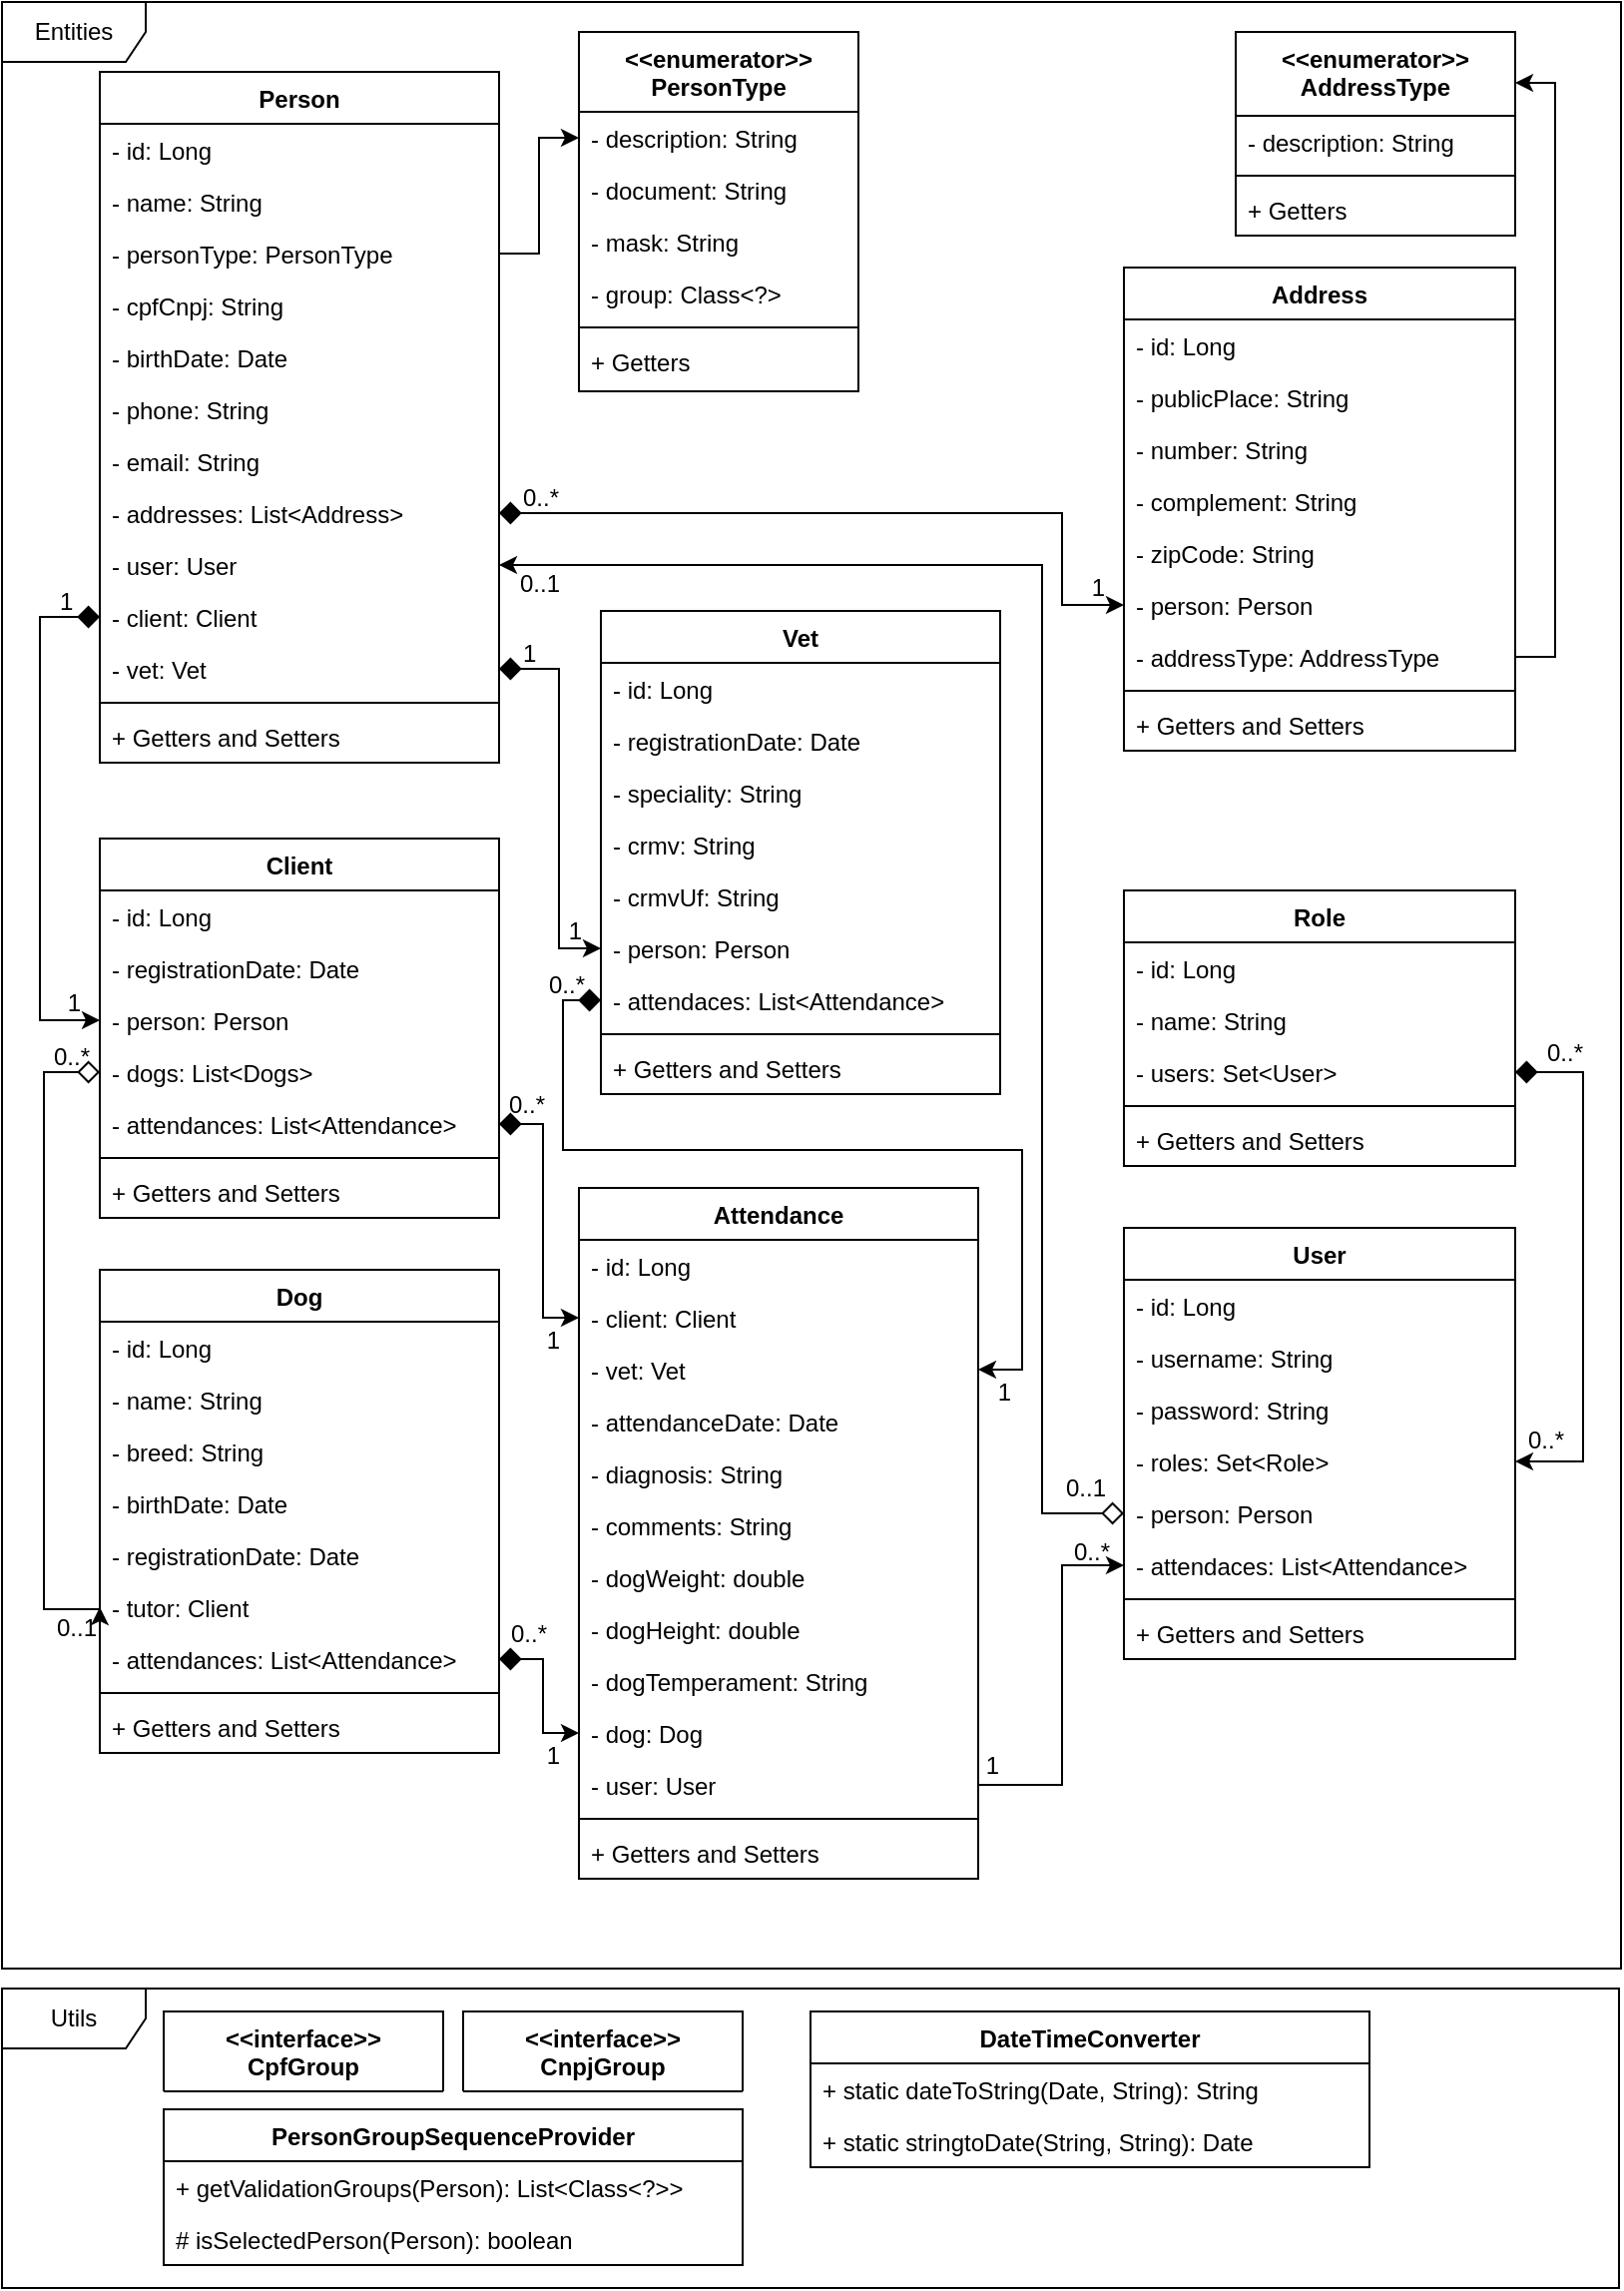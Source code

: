 <mxfile version="20.1.4" type="device" pages="3"><diagram id="C5RBs43oDa-KdzZeNtuy" name="Entities"><mxGraphModel dx="1422" dy="794" grid="1" gridSize="10" guides="1" tooltips="1" connect="1" arrows="1" fold="1" page="1" pageScale="1" pageWidth="827" pageHeight="1169" math="0" shadow="0"><root><mxCell id="WIyWlLk6GJQsqaUBKTNV-0"/><mxCell id="WIyWlLk6GJQsqaUBKTNV-1" parent="WIyWlLk6GJQsqaUBKTNV-0"/><mxCell id="ctdNnMHfFhq7wr1Xdv6d-1" value="Utils" style="shape=umlFrame;whiteSpace=wrap;html=1;fontFamily=Helvetica;fontSize=12;strokeWidth=1;width=72;height=30;" parent="WIyWlLk6GJQsqaUBKTNV-1" vertex="1"><mxGeometry x="9" y="1010" width="810" height="150" as="geometry"/></mxCell><mxCell id="ctdNnMHfFhq7wr1Xdv6d-0" value="Entities" style="shape=umlFrame;whiteSpace=wrap;html=1;fontFamily=Helvetica;fontSize=12;strokeWidth=1;width=72;height=30;" parent="WIyWlLk6GJQsqaUBKTNV-1" vertex="1"><mxGeometry x="9" y="15" width="811" height="985" as="geometry"/></mxCell><mxCell id="ou-E4TgEc2UBSHqPFwmz-108" value="" style="group" parent="WIyWlLk6GJQsqaUBKTNV-1" vertex="1" connectable="0"><mxGeometry x="28" y="30" width="773" height="954" as="geometry"/></mxCell><mxCell id="zkfFHV4jXpPFQw0GAbJ--0" value="Person" style="swimlane;fontStyle=1;align=center;verticalAlign=top;childLayout=stackLayout;horizontal=1;startSize=26;horizontalStack=0;resizeParent=1;resizeLast=0;collapsible=1;marginBottom=0;rounded=0;shadow=0;strokeWidth=1;" parent="ou-E4TgEc2UBSHqPFwmz-108" vertex="1"><mxGeometry x="30" y="20" width="200" height="346" as="geometry"><mxRectangle x="50" y="50" width="200" height="26" as="alternateBounds"/></mxGeometry></mxCell><mxCell id="zkfFHV4jXpPFQw0GAbJ--1" value="- id: Long" style="text;align=left;verticalAlign=top;spacingLeft=4;spacingRight=4;overflow=hidden;rotatable=0;points=[[0,0.5],[1,0.5]];portConstraint=eastwest;" parent="zkfFHV4jXpPFQw0GAbJ--0" vertex="1"><mxGeometry y="26" width="200" height="26" as="geometry"/></mxCell><mxCell id="zkfFHV4jXpPFQw0GAbJ--2" value="- name: String" style="text;align=left;verticalAlign=top;spacingLeft=4;spacingRight=4;overflow=hidden;rotatable=0;points=[[0,0.5],[1,0.5]];portConstraint=eastwest;rounded=0;shadow=0;html=0;" parent="zkfFHV4jXpPFQw0GAbJ--0" vertex="1"><mxGeometry y="52" width="200" height="26" as="geometry"/></mxCell><mxCell id="zkfFHV4jXpPFQw0GAbJ--3" value="- personType: PersonType" style="text;align=left;verticalAlign=top;spacingLeft=4;spacingRight=4;overflow=hidden;rotatable=0;points=[[0,0.5],[1,0.5]];portConstraint=eastwest;rounded=0;shadow=0;html=0;" parent="zkfFHV4jXpPFQw0GAbJ--0" vertex="1"><mxGeometry y="78" width="200" height="26" as="geometry"/></mxCell><mxCell id="YUj-YTsICNvOJt85bAsi-12" value="- cpfCnpj: String" style="text;align=left;verticalAlign=top;spacingLeft=4;spacingRight=4;overflow=hidden;rotatable=0;points=[[0,0.5],[1,0.5]];portConstraint=eastwest;rounded=0;shadow=0;html=0;" parent="zkfFHV4jXpPFQw0GAbJ--0" vertex="1"><mxGeometry y="104" width="200" height="26" as="geometry"/></mxCell><mxCell id="YUj-YTsICNvOJt85bAsi-13" value="- birthDate: Date" style="text;align=left;verticalAlign=top;spacingLeft=4;spacingRight=4;overflow=hidden;rotatable=0;points=[[0,0.5],[1,0.5]];portConstraint=eastwest;rounded=0;shadow=0;html=0;" parent="zkfFHV4jXpPFQw0GAbJ--0" vertex="1"><mxGeometry y="130" width="200" height="26" as="geometry"/></mxCell><mxCell id="YUj-YTsICNvOJt85bAsi-14" value="- phone: String" style="text;align=left;verticalAlign=top;spacingLeft=4;spacingRight=4;overflow=hidden;rotatable=0;points=[[0,0.5],[1,0.5]];portConstraint=eastwest;rounded=0;shadow=0;html=0;" parent="zkfFHV4jXpPFQw0GAbJ--0" vertex="1"><mxGeometry y="156" width="200" height="26" as="geometry"/></mxCell><mxCell id="YUj-YTsICNvOJt85bAsi-15" value="- email: String" style="text;align=left;verticalAlign=top;spacingLeft=4;spacingRight=4;overflow=hidden;rotatable=0;points=[[0,0.5],[1,0.5]];portConstraint=eastwest;rounded=0;shadow=0;html=0;" parent="zkfFHV4jXpPFQw0GAbJ--0" vertex="1"><mxGeometry y="182" width="200" height="26" as="geometry"/></mxCell><mxCell id="YUj-YTsICNvOJt85bAsi-16" value="- addresses: List&lt;Address&gt;" style="text;align=left;verticalAlign=top;spacingLeft=4;spacingRight=4;overflow=hidden;rotatable=0;points=[[0,0.5],[1,0.5]];portConstraint=eastwest;rounded=0;shadow=0;html=0;" parent="zkfFHV4jXpPFQw0GAbJ--0" vertex="1"><mxGeometry y="208" width="200" height="26" as="geometry"/></mxCell><mxCell id="56EROVyDW5kABZGaDmQQ-1" value="- user: User" style="text;align=left;verticalAlign=top;spacingLeft=4;spacingRight=4;overflow=hidden;rotatable=0;points=[[0,0.5],[1,0.5]];portConstraint=eastwest;rounded=0;shadow=0;html=0;" parent="zkfFHV4jXpPFQw0GAbJ--0" vertex="1"><mxGeometry y="234" width="200" height="26" as="geometry"/></mxCell><mxCell id="ou-E4TgEc2UBSHqPFwmz-44" value="- client: Client" style="text;align=left;verticalAlign=top;spacingLeft=4;spacingRight=4;overflow=hidden;rotatable=0;points=[[0,0.5],[1,0.5]];portConstraint=eastwest;rounded=0;shadow=0;html=0;" parent="zkfFHV4jXpPFQw0GAbJ--0" vertex="1"><mxGeometry y="260" width="200" height="26" as="geometry"/></mxCell><mxCell id="ou-E4TgEc2UBSHqPFwmz-43" value="- vet: Vet" style="text;align=left;verticalAlign=top;spacingLeft=4;spacingRight=4;overflow=hidden;rotatable=0;points=[[0,0.5],[1,0.5]];portConstraint=eastwest;rounded=0;shadow=0;html=0;" parent="zkfFHV4jXpPFQw0GAbJ--0" vertex="1"><mxGeometry y="286" width="200" height="26" as="geometry"/></mxCell><mxCell id="zkfFHV4jXpPFQw0GAbJ--4" value="" style="line;html=1;strokeWidth=1;align=left;verticalAlign=middle;spacingTop=-1;spacingLeft=3;spacingRight=3;rotatable=0;labelPosition=right;points=[];portConstraint=eastwest;" parent="zkfFHV4jXpPFQw0GAbJ--0" vertex="1"><mxGeometry y="312" width="200" height="8" as="geometry"/></mxCell><mxCell id="zkfFHV4jXpPFQw0GAbJ--5" value="+ Getters and Setters" style="text;align=left;verticalAlign=top;spacingLeft=4;spacingRight=4;overflow=hidden;rotatable=0;points=[[0,0.5],[1,0.5]];portConstraint=eastwest;" parent="zkfFHV4jXpPFQw0GAbJ--0" vertex="1"><mxGeometry y="320" width="200" height="26" as="geometry"/></mxCell><mxCell id="zkfFHV4jXpPFQw0GAbJ--17" value="Address" style="swimlane;fontStyle=1;align=center;verticalAlign=top;childLayout=stackLayout;horizontal=1;startSize=26;horizontalStack=0;resizeParent=1;resizeLast=0;collapsible=1;marginBottom=0;rounded=0;shadow=0;strokeWidth=1;" parent="ou-E4TgEc2UBSHqPFwmz-108" vertex="1"><mxGeometry x="543" y="118" width="196" height="242" as="geometry"><mxRectangle x="550" y="140" width="160" height="26" as="alternateBounds"/></mxGeometry></mxCell><mxCell id="zkfFHV4jXpPFQw0GAbJ--18" value="- id: Long" style="text;align=left;verticalAlign=top;spacingLeft=4;spacingRight=4;overflow=hidden;rotatable=0;points=[[0,0.5],[1,0.5]];portConstraint=eastwest;" parent="zkfFHV4jXpPFQw0GAbJ--17" vertex="1"><mxGeometry y="26" width="196" height="26" as="geometry"/></mxCell><mxCell id="zkfFHV4jXpPFQw0GAbJ--19" value="- publicPlace: String" style="text;align=left;verticalAlign=top;spacingLeft=4;spacingRight=4;overflow=hidden;rotatable=0;points=[[0,0.5],[1,0.5]];portConstraint=eastwest;rounded=0;shadow=0;html=0;" parent="zkfFHV4jXpPFQw0GAbJ--17" vertex="1"><mxGeometry y="52" width="196" height="26" as="geometry"/></mxCell><mxCell id="zkfFHV4jXpPFQw0GAbJ--20" value="- number: String" style="text;align=left;verticalAlign=top;spacingLeft=4;spacingRight=4;overflow=hidden;rotatable=0;points=[[0,0.5],[1,0.5]];portConstraint=eastwest;rounded=0;shadow=0;html=0;" parent="zkfFHV4jXpPFQw0GAbJ--17" vertex="1"><mxGeometry y="78" width="196" height="26" as="geometry"/></mxCell><mxCell id="zkfFHV4jXpPFQw0GAbJ--21" value="- complement: String" style="text;align=left;verticalAlign=top;spacingLeft=4;spacingRight=4;overflow=hidden;rotatable=0;points=[[0,0.5],[1,0.5]];portConstraint=eastwest;rounded=0;shadow=0;html=0;" parent="zkfFHV4jXpPFQw0GAbJ--17" vertex="1"><mxGeometry y="104" width="196" height="26" as="geometry"/></mxCell><mxCell id="YUj-YTsICNvOJt85bAsi-10" value="- zipCode: String" style="text;align=left;verticalAlign=top;spacingLeft=4;spacingRight=4;overflow=hidden;rotatable=0;points=[[0,0.5],[1,0.5]];portConstraint=eastwest;rounded=0;shadow=0;html=0;" parent="zkfFHV4jXpPFQw0GAbJ--17" vertex="1"><mxGeometry y="130" width="196" height="26" as="geometry"/></mxCell><mxCell id="YUj-YTsICNvOJt85bAsi-11" value="- person: Person" style="text;align=left;verticalAlign=top;spacingLeft=4;spacingRight=4;overflow=hidden;rotatable=0;points=[[0,0.5],[1,0.5]];portConstraint=eastwest;rounded=0;shadow=0;html=0;" parent="zkfFHV4jXpPFQw0GAbJ--17" vertex="1"><mxGeometry y="156" width="196" height="26" as="geometry"/></mxCell><mxCell id="zkfFHV4jXpPFQw0GAbJ--22" value="- addressType: AddressType" style="text;align=left;verticalAlign=top;spacingLeft=4;spacingRight=4;overflow=hidden;rotatable=0;points=[[0,0.5],[1,0.5]];portConstraint=eastwest;rounded=0;shadow=0;html=0;" parent="zkfFHV4jXpPFQw0GAbJ--17" vertex="1"><mxGeometry y="182" width="196" height="26" as="geometry"/></mxCell><mxCell id="zkfFHV4jXpPFQw0GAbJ--23" value="" style="line;html=1;strokeWidth=1;align=left;verticalAlign=middle;spacingTop=-1;spacingLeft=3;spacingRight=3;rotatable=0;labelPosition=right;points=[];portConstraint=eastwest;" parent="zkfFHV4jXpPFQw0GAbJ--17" vertex="1"><mxGeometry y="208" width="196" height="8" as="geometry"/></mxCell><mxCell id="zkfFHV4jXpPFQw0GAbJ--24" value="+ Getters and Setters" style="text;align=left;verticalAlign=top;spacingLeft=4;spacingRight=4;overflow=hidden;rotatable=0;points=[[0,0.5],[1,0.5]];portConstraint=eastwest;" parent="zkfFHV4jXpPFQw0GAbJ--17" vertex="1"><mxGeometry y="216" width="196" height="26" as="geometry"/></mxCell><mxCell id="zkfFHV4jXpPFQw0GAbJ--26" value="" style="endArrow=classic;shadow=0;strokeWidth=1;rounded=0;endFill=1;edgeStyle=orthogonalEdgeStyle;elbow=vertical;startArrow=diamond;startFill=1;startSize=9;entryX=0;entryY=0.5;entryDx=0;entryDy=0;exitX=1;exitY=0.5;exitDx=0;exitDy=0;" parent="ou-E4TgEc2UBSHqPFwmz-108" source="YUj-YTsICNvOJt85bAsi-16" target="YUj-YTsICNvOJt85bAsi-11" edge="1"><mxGeometry x="0.5" y="41" relative="1" as="geometry"><mxPoint x="420" y="260" as="sourcePoint"/><mxPoint x="490" y="172" as="targetPoint"/><mxPoint x="-40" y="32" as="offset"/><Array as="points"><mxPoint x="512" y="241"/><mxPoint x="512" y="287"/></Array></mxGeometry></mxCell><mxCell id="zkfFHV4jXpPFQw0GAbJ--27" value="0..*" style="resizable=0;align=left;verticalAlign=bottom;labelBackgroundColor=none;fontSize=12;" parent="zkfFHV4jXpPFQw0GAbJ--26" connectable="0" vertex="1"><mxGeometry x="-1" relative="1" as="geometry"><mxPoint x="10" y="1" as="offset"/></mxGeometry></mxCell><mxCell id="zkfFHV4jXpPFQw0GAbJ--28" value="1" style="resizable=0;align=right;verticalAlign=bottom;labelBackgroundColor=none;fontSize=12;" parent="zkfFHV4jXpPFQw0GAbJ--26" connectable="0" vertex="1"><mxGeometry x="1" relative="1" as="geometry"><mxPoint x="-8" as="offset"/></mxGeometry></mxCell><mxCell id="YUj-YTsICNvOJt85bAsi-0" value="&lt;&lt;enumerator&gt;&gt;&#10;AddressType" style="swimlane;fontStyle=1;align=center;verticalAlign=top;childLayout=stackLayout;horizontal=1;startSize=42;horizontalStack=0;resizeParent=1;resizeLast=0;collapsible=1;marginBottom=0;rounded=0;shadow=0;strokeWidth=1;" parent="ou-E4TgEc2UBSHqPFwmz-108" vertex="1"><mxGeometry x="599" width="140" height="102" as="geometry"><mxRectangle x="550" y="140" width="160" height="26" as="alternateBounds"/></mxGeometry></mxCell><mxCell id="YUj-YTsICNvOJt85bAsi-1" value="- description: String" style="text;align=left;verticalAlign=top;spacingLeft=4;spacingRight=4;overflow=hidden;rotatable=0;points=[[0,0.5],[1,0.5]];portConstraint=eastwest;" parent="YUj-YTsICNvOJt85bAsi-0" vertex="1"><mxGeometry y="42" width="140" height="26" as="geometry"/></mxCell><mxCell id="YUj-YTsICNvOJt85bAsi-19" value="" style="line;html=1;strokeWidth=1;align=left;verticalAlign=middle;spacingTop=-1;spacingLeft=3;spacingRight=3;rotatable=0;labelPosition=right;points=[];portConstraint=eastwest;" parent="YUj-YTsICNvOJt85bAsi-0" vertex="1"><mxGeometry y="68" width="140" height="8" as="geometry"/></mxCell><mxCell id="YUj-YTsICNvOJt85bAsi-20" value="+ Getters" style="text;align=left;verticalAlign=top;spacingLeft=4;spacingRight=4;overflow=hidden;rotatable=0;points=[[0,0.5],[1,0.5]];portConstraint=eastwest;" parent="YUj-YTsICNvOJt85bAsi-0" vertex="1"><mxGeometry y="76" width="140" height="26" as="geometry"/></mxCell><mxCell id="YUj-YTsICNvOJt85bAsi-9" style="edgeStyle=orthogonalEdgeStyle;rounded=0;orthogonalLoop=1;jettySize=auto;html=1;entryX=1;entryY=0.25;entryDx=0;entryDy=0;" parent="ou-E4TgEc2UBSHqPFwmz-108" source="zkfFHV4jXpPFQw0GAbJ--22" target="YUj-YTsICNvOJt85bAsi-0" edge="1"><mxGeometry relative="1" as="geometry"/></mxCell><mxCell id="YUj-YTsICNvOJt85bAsi-21" value="&lt;&lt;enumerator&gt;&gt;&#10;PersonType" style="swimlane;fontStyle=1;align=center;verticalAlign=top;childLayout=stackLayout;horizontal=1;startSize=40;horizontalStack=0;resizeParent=1;resizeLast=0;collapsible=1;marginBottom=0;rounded=0;shadow=0;strokeWidth=1;" parent="ou-E4TgEc2UBSHqPFwmz-108" vertex="1"><mxGeometry x="270" width="140" height="180" as="geometry"><mxRectangle x="440" y="20" width="140" height="40" as="alternateBounds"/></mxGeometry></mxCell><mxCell id="YUj-YTsICNvOJt85bAsi-22" value="- description: String" style="text;align=left;verticalAlign=top;spacingLeft=4;spacingRight=4;overflow=hidden;rotatable=0;points=[[0,0.5],[1,0.5]];portConstraint=eastwest;" parent="YUj-YTsICNvOJt85bAsi-21" vertex="1"><mxGeometry y="40" width="140" height="26" as="geometry"/></mxCell><mxCell id="YUj-YTsICNvOJt85bAsi-25" value="- document: String" style="text;align=left;verticalAlign=top;spacingLeft=4;spacingRight=4;overflow=hidden;rotatable=0;points=[[0,0.5],[1,0.5]];portConstraint=eastwest;" parent="YUj-YTsICNvOJt85bAsi-21" vertex="1"><mxGeometry y="66" width="140" height="26" as="geometry"/></mxCell><mxCell id="YUj-YTsICNvOJt85bAsi-26" value="- mask: String" style="text;align=left;verticalAlign=top;spacingLeft=4;spacingRight=4;overflow=hidden;rotatable=0;points=[[0,0.5],[1,0.5]];portConstraint=eastwest;" parent="YUj-YTsICNvOJt85bAsi-21" vertex="1"><mxGeometry y="92" width="140" height="26" as="geometry"/></mxCell><mxCell id="YUj-YTsICNvOJt85bAsi-27" value="- group: Class&lt;?&gt;" style="text;align=left;verticalAlign=top;spacingLeft=4;spacingRight=4;overflow=hidden;rotatable=0;points=[[0,0.5],[1,0.5]];portConstraint=eastwest;" parent="YUj-YTsICNvOJt85bAsi-21" vertex="1"><mxGeometry y="118" width="140" height="26" as="geometry"/></mxCell><mxCell id="YUj-YTsICNvOJt85bAsi-23" value="" style="line;html=1;strokeWidth=1;align=left;verticalAlign=middle;spacingTop=-1;spacingLeft=3;spacingRight=3;rotatable=0;labelPosition=right;points=[];portConstraint=eastwest;" parent="YUj-YTsICNvOJt85bAsi-21" vertex="1"><mxGeometry y="144" width="140" height="8" as="geometry"/></mxCell><mxCell id="YUj-YTsICNvOJt85bAsi-24" value="+ Getters" style="text;align=left;verticalAlign=top;spacingLeft=4;spacingRight=4;overflow=hidden;rotatable=0;points=[[0,0.5],[1,0.5]];portConstraint=eastwest;" parent="YUj-YTsICNvOJt85bAsi-21" vertex="1"><mxGeometry y="152" width="140" height="26" as="geometry"/></mxCell><mxCell id="ou-E4TgEc2UBSHqPFwmz-5" value="" style="endArrow=classic;shadow=0;strokeWidth=1;rounded=0;endFill=1;edgeStyle=orthogonalEdgeStyle;elbow=vertical;startArrow=none;startFill=0;startSize=6;entryX=0;entryY=0.5;entryDx=0;entryDy=0;exitX=1;exitY=0.5;exitDx=0;exitDy=0;" parent="ou-E4TgEc2UBSHqPFwmz-108" source="zkfFHV4jXpPFQw0GAbJ--3" target="YUj-YTsICNvOJt85bAsi-22" edge="1"><mxGeometry x="0.5" y="41" relative="1" as="geometry"><mxPoint x="240" y="116" as="sourcePoint"/><mxPoint x="460" y="180" as="targetPoint"/><mxPoint x="-40" y="32" as="offset"/><Array as="points"><mxPoint x="250" y="111"/><mxPoint x="250" y="53"/></Array></mxGeometry></mxCell><mxCell id="ou-E4TgEc2UBSHqPFwmz-23" value="Client" style="swimlane;fontStyle=1;align=center;verticalAlign=top;childLayout=stackLayout;horizontal=1;startSize=26;horizontalStack=0;resizeParent=1;resizeLast=0;collapsible=1;marginBottom=0;rounded=0;shadow=0;strokeWidth=1;" parent="ou-E4TgEc2UBSHqPFwmz-108" vertex="1"><mxGeometry x="30" y="404" width="200" height="190" as="geometry"><mxRectangle x="50" y="360" width="200" height="26" as="alternateBounds"/></mxGeometry></mxCell><mxCell id="ou-E4TgEc2UBSHqPFwmz-24" value="- id: Long" style="text;align=left;verticalAlign=top;spacingLeft=4;spacingRight=4;overflow=hidden;rotatable=0;points=[[0,0.5],[1,0.5]];portConstraint=eastwest;" parent="ou-E4TgEc2UBSHqPFwmz-23" vertex="1"><mxGeometry y="26" width="200" height="26" as="geometry"/></mxCell><mxCell id="ou-E4TgEc2UBSHqPFwmz-25" value="- registrationDate: Date" style="text;align=left;verticalAlign=top;spacingLeft=4;spacingRight=4;overflow=hidden;rotatable=0;points=[[0,0.5],[1,0.5]];portConstraint=eastwest;rounded=0;shadow=0;html=0;" parent="ou-E4TgEc2UBSHqPFwmz-23" vertex="1"><mxGeometry y="52" width="200" height="26" as="geometry"/></mxCell><mxCell id="ou-E4TgEc2UBSHqPFwmz-26" value="- person: Person" style="text;align=left;verticalAlign=top;spacingLeft=4;spacingRight=4;overflow=hidden;rotatable=0;points=[[0,0.5],[1,0.5]];portConstraint=eastwest;rounded=0;shadow=0;html=0;" parent="ou-E4TgEc2UBSHqPFwmz-23" vertex="1"><mxGeometry y="78" width="200" height="26" as="geometry"/></mxCell><mxCell id="ou-E4TgEc2UBSHqPFwmz-52" value="- dogs: List&lt;Dogs&gt;" style="text;align=left;verticalAlign=top;spacingLeft=4;spacingRight=4;overflow=hidden;rotatable=0;points=[[0,0.5],[1,0.5]];portConstraint=eastwest;rounded=0;shadow=0;html=0;" parent="ou-E4TgEc2UBSHqPFwmz-23" vertex="1"><mxGeometry y="104" width="200" height="26" as="geometry"/></mxCell><mxCell id="56EROVyDW5kABZGaDmQQ-3" value="- attendances: List&lt;Attendance&gt;" style="text;align=left;verticalAlign=top;spacingLeft=4;spacingRight=4;overflow=hidden;rotatable=0;points=[[0,0.5],[1,0.5]];portConstraint=eastwest;rounded=0;shadow=0;html=0;" parent="ou-E4TgEc2UBSHqPFwmz-23" vertex="1"><mxGeometry y="130" width="200" height="26" as="geometry"/></mxCell><mxCell id="ou-E4TgEc2UBSHqPFwmz-32" value="" style="line;html=1;strokeWidth=1;align=left;verticalAlign=middle;spacingTop=-1;spacingLeft=3;spacingRight=3;rotatable=0;labelPosition=right;points=[];portConstraint=eastwest;" parent="ou-E4TgEc2UBSHqPFwmz-23" vertex="1"><mxGeometry y="156" width="200" height="8" as="geometry"/></mxCell><mxCell id="ou-E4TgEc2UBSHqPFwmz-33" value="+ Getters and Setters" style="text;align=left;verticalAlign=top;spacingLeft=4;spacingRight=4;overflow=hidden;rotatable=0;points=[[0,0.5],[1,0.5]];portConstraint=eastwest;" parent="ou-E4TgEc2UBSHqPFwmz-23" vertex="1"><mxGeometry y="164" width="200" height="26" as="geometry"/></mxCell><mxCell id="ou-E4TgEc2UBSHqPFwmz-34" value="Vet" style="swimlane;fontStyle=1;align=center;verticalAlign=top;childLayout=stackLayout;horizontal=1;startSize=26;horizontalStack=0;resizeParent=1;resizeLast=0;collapsible=1;marginBottom=0;rounded=0;shadow=0;strokeWidth=1;" parent="ou-E4TgEc2UBSHqPFwmz-108" vertex="1"><mxGeometry x="281" y="290" width="200" height="242" as="geometry"><mxRectangle x="314" y="400" width="200" height="26" as="alternateBounds"/></mxGeometry></mxCell><mxCell id="ou-E4TgEc2UBSHqPFwmz-35" value="- id: Long" style="text;align=left;verticalAlign=top;spacingLeft=4;spacingRight=4;overflow=hidden;rotatable=0;points=[[0,0.5],[1,0.5]];portConstraint=eastwest;" parent="ou-E4TgEc2UBSHqPFwmz-34" vertex="1"><mxGeometry y="26" width="200" height="26" as="geometry"/></mxCell><mxCell id="ou-E4TgEc2UBSHqPFwmz-36" value="- registrationDate: Date" style="text;align=left;verticalAlign=top;spacingLeft=4;spacingRight=4;overflow=hidden;rotatable=0;points=[[0,0.5],[1,0.5]];portConstraint=eastwest;rounded=0;shadow=0;html=0;" parent="ou-E4TgEc2UBSHqPFwmz-34" vertex="1"><mxGeometry y="52" width="200" height="26" as="geometry"/></mxCell><mxCell id="ou-E4TgEc2UBSHqPFwmz-40" value="- speciality: String" style="text;align=left;verticalAlign=top;spacingLeft=4;spacingRight=4;overflow=hidden;rotatable=0;points=[[0,0.5],[1,0.5]];portConstraint=eastwest;rounded=0;shadow=0;html=0;" parent="ou-E4TgEc2UBSHqPFwmz-34" vertex="1"><mxGeometry y="78" width="200" height="26" as="geometry"/></mxCell><mxCell id="ou-E4TgEc2UBSHqPFwmz-41" value="- crmv: String" style="text;align=left;verticalAlign=top;spacingLeft=4;spacingRight=4;overflow=hidden;rotatable=0;points=[[0,0.5],[1,0.5]];portConstraint=eastwest;rounded=0;shadow=0;html=0;" parent="ou-E4TgEc2UBSHqPFwmz-34" vertex="1"><mxGeometry y="104" width="200" height="26" as="geometry"/></mxCell><mxCell id="ou-E4TgEc2UBSHqPFwmz-42" value="- crmvUf: String" style="text;align=left;verticalAlign=top;spacingLeft=4;spacingRight=4;overflow=hidden;rotatable=0;points=[[0,0.5],[1,0.5]];portConstraint=eastwest;rounded=0;shadow=0;html=0;" parent="ou-E4TgEc2UBSHqPFwmz-34" vertex="1"><mxGeometry y="130" width="200" height="26" as="geometry"/></mxCell><mxCell id="ou-E4TgEc2UBSHqPFwmz-37" value="- person: Person" style="text;align=left;verticalAlign=top;spacingLeft=4;spacingRight=4;overflow=hidden;rotatable=0;points=[[0,0.5],[1,0.5]];portConstraint=eastwest;rounded=0;shadow=0;html=0;" parent="ou-E4TgEc2UBSHqPFwmz-34" vertex="1"><mxGeometry y="156" width="200" height="26" as="geometry"/></mxCell><mxCell id="ou-E4TgEc2UBSHqPFwmz-76" value="- attendaces: List&lt;Attendance&gt;" style="text;align=left;verticalAlign=top;spacingLeft=4;spacingRight=4;overflow=hidden;rotatable=0;points=[[0,0.5],[1,0.5]];portConstraint=eastwest;rounded=0;shadow=0;html=0;" parent="ou-E4TgEc2UBSHqPFwmz-34" vertex="1"><mxGeometry y="182" width="200" height="26" as="geometry"/></mxCell><mxCell id="ou-E4TgEc2UBSHqPFwmz-38" value="" style="line;html=1;strokeWidth=1;align=left;verticalAlign=middle;spacingTop=-1;spacingLeft=3;spacingRight=3;rotatable=0;labelPosition=right;points=[];portConstraint=eastwest;" parent="ou-E4TgEc2UBSHqPFwmz-34" vertex="1"><mxGeometry y="208" width="200" height="8" as="geometry"/></mxCell><mxCell id="ou-E4TgEc2UBSHqPFwmz-39" value="+ Getters and Setters" style="text;align=left;verticalAlign=top;spacingLeft=4;spacingRight=4;overflow=hidden;rotatable=0;points=[[0,0.5],[1,0.5]];portConstraint=eastwest;" parent="ou-E4TgEc2UBSHqPFwmz-34" vertex="1"><mxGeometry y="216" width="200" height="26" as="geometry"/></mxCell><mxCell id="ou-E4TgEc2UBSHqPFwmz-46" value="" style="endArrow=classic;shadow=0;strokeWidth=1;rounded=0;endFill=1;edgeStyle=orthogonalEdgeStyle;elbow=vertical;startArrow=diamond;startFill=1;startSize=9;entryX=0;entryY=0.5;entryDx=0;entryDy=0;exitX=0;exitY=0.5;exitDx=0;exitDy=0;" parent="ou-E4TgEc2UBSHqPFwmz-108" source="ou-E4TgEc2UBSHqPFwmz-44" target="ou-E4TgEc2UBSHqPFwmz-26" edge="1"><mxGeometry x="0.5" y="41" relative="1" as="geometry"><mxPoint y="280" as="sourcePoint"/><mxPoint x="250" y="384" as="targetPoint"/><mxPoint x="-40" y="32" as="offset"/><Array as="points"><mxPoint y="293"/><mxPoint y="495"/></Array></mxGeometry></mxCell><mxCell id="ou-E4TgEc2UBSHqPFwmz-47" value="1" style="resizable=0;align=left;verticalAlign=bottom;labelBackgroundColor=none;fontSize=12;" parent="ou-E4TgEc2UBSHqPFwmz-46" connectable="0" vertex="1"><mxGeometry x="-1" relative="1" as="geometry"><mxPoint x="-22" y="1" as="offset"/></mxGeometry></mxCell><mxCell id="ou-E4TgEc2UBSHqPFwmz-48" value="1" style="resizable=0;align=right;verticalAlign=bottom;labelBackgroundColor=none;fontSize=12;" parent="ou-E4TgEc2UBSHqPFwmz-46" connectable="0" vertex="1"><mxGeometry x="1" relative="1" as="geometry"><mxPoint x="-8" as="offset"/></mxGeometry></mxCell><mxCell id="ou-E4TgEc2UBSHqPFwmz-49" value="" style="endArrow=classic;shadow=0;strokeWidth=1;rounded=0;endFill=1;edgeStyle=orthogonalEdgeStyle;elbow=vertical;startArrow=diamond;startFill=1;startSize=9;entryX=0;entryY=0.5;entryDx=0;entryDy=0;exitX=1;exitY=0.5;exitDx=0;exitDy=0;" parent="ou-E4TgEc2UBSHqPFwmz-108" source="ou-E4TgEc2UBSHqPFwmz-43" target="ou-E4TgEc2UBSHqPFwmz-37" edge="1"><mxGeometry x="0.5" y="41" relative="1" as="geometry"><mxPoint x="240" y="251" as="sourcePoint"/><mxPoint x="490" y="335" as="targetPoint"/><mxPoint x="-40" y="32" as="offset"/><Array as="points"><mxPoint x="260" y="319"/><mxPoint x="260" y="459"/></Array></mxGeometry></mxCell><mxCell id="ou-E4TgEc2UBSHqPFwmz-50" value="1" style="resizable=0;align=left;verticalAlign=bottom;labelBackgroundColor=none;fontSize=12;" parent="ou-E4TgEc2UBSHqPFwmz-49" connectable="0" vertex="1"><mxGeometry x="-1" relative="1" as="geometry"><mxPoint x="10" y="1" as="offset"/></mxGeometry></mxCell><mxCell id="ou-E4TgEc2UBSHqPFwmz-51" value="1" style="resizable=0;align=right;verticalAlign=bottom;labelBackgroundColor=none;fontSize=12;" parent="ou-E4TgEc2UBSHqPFwmz-49" connectable="0" vertex="1"><mxGeometry x="1" relative="1" as="geometry"><mxPoint x="-8" as="offset"/></mxGeometry></mxCell><mxCell id="ou-E4TgEc2UBSHqPFwmz-53" value="Dog" style="swimlane;fontStyle=1;align=center;verticalAlign=top;childLayout=stackLayout;horizontal=1;startSize=26;horizontalStack=0;resizeParent=1;resizeLast=0;collapsible=1;marginBottom=0;rounded=0;shadow=0;strokeWidth=1;" parent="ou-E4TgEc2UBSHqPFwmz-108" vertex="1"><mxGeometry x="30" y="620" width="200" height="242" as="geometry"><mxRectangle x="50" y="360" width="200" height="26" as="alternateBounds"/></mxGeometry></mxCell><mxCell id="ou-E4TgEc2UBSHqPFwmz-54" value="- id: Long" style="text;align=left;verticalAlign=top;spacingLeft=4;spacingRight=4;overflow=hidden;rotatable=0;points=[[0,0.5],[1,0.5]];portConstraint=eastwest;" parent="ou-E4TgEc2UBSHqPFwmz-53" vertex="1"><mxGeometry y="26" width="200" height="26" as="geometry"/></mxCell><mxCell id="ou-E4TgEc2UBSHqPFwmz-60" value="- name: String" style="text;align=left;verticalAlign=top;spacingLeft=4;spacingRight=4;overflow=hidden;rotatable=0;points=[[0,0.5],[1,0.5]];portConstraint=eastwest;rounded=0;shadow=0;html=0;" parent="ou-E4TgEc2UBSHqPFwmz-53" vertex="1"><mxGeometry y="52" width="200" height="26" as="geometry"/></mxCell><mxCell id="ou-E4TgEc2UBSHqPFwmz-61" value="- breed: String" style="text;align=left;verticalAlign=top;spacingLeft=4;spacingRight=4;overflow=hidden;rotatable=0;points=[[0,0.5],[1,0.5]];portConstraint=eastwest;rounded=0;shadow=0;html=0;" parent="ou-E4TgEc2UBSHqPFwmz-53" vertex="1"><mxGeometry y="78" width="200" height="26" as="geometry"/></mxCell><mxCell id="ou-E4TgEc2UBSHqPFwmz-55" value="- birthDate: Date" style="text;align=left;verticalAlign=top;spacingLeft=4;spacingRight=4;overflow=hidden;rotatable=0;points=[[0,0.5],[1,0.5]];portConstraint=eastwest;rounded=0;shadow=0;html=0;" parent="ou-E4TgEc2UBSHqPFwmz-53" vertex="1"><mxGeometry y="104" width="200" height="26" as="geometry"/></mxCell><mxCell id="ou-E4TgEc2UBSHqPFwmz-62" value="- registrationDate: Date" style="text;align=left;verticalAlign=top;spacingLeft=4;spacingRight=4;overflow=hidden;rotatable=0;points=[[0,0.5],[1,0.5]];portConstraint=eastwest;rounded=0;shadow=0;html=0;" parent="ou-E4TgEc2UBSHqPFwmz-53" vertex="1"><mxGeometry y="130" width="200" height="26" as="geometry"/></mxCell><mxCell id="ou-E4TgEc2UBSHqPFwmz-63" value="- tutor: Client" style="text;align=left;verticalAlign=top;spacingLeft=4;spacingRight=4;overflow=hidden;rotatable=0;points=[[0,0.5],[1,0.5]];portConstraint=eastwest;rounded=0;shadow=0;html=0;" parent="ou-E4TgEc2UBSHqPFwmz-53" vertex="1"><mxGeometry y="156" width="200" height="26" as="geometry"/></mxCell><mxCell id="ou-E4TgEc2UBSHqPFwmz-77" value="- attendances: List&lt;Attendance&gt;" style="text;align=left;verticalAlign=top;spacingLeft=4;spacingRight=4;overflow=hidden;rotatable=0;points=[[0,0.5],[1,0.5]];portConstraint=eastwest;rounded=0;shadow=0;html=0;" parent="ou-E4TgEc2UBSHqPFwmz-53" vertex="1"><mxGeometry y="182" width="200" height="26" as="geometry"/></mxCell><mxCell id="ou-E4TgEc2UBSHqPFwmz-58" value="" style="line;html=1;strokeWidth=1;align=left;verticalAlign=middle;spacingTop=-1;spacingLeft=3;spacingRight=3;rotatable=0;labelPosition=right;points=[];portConstraint=eastwest;" parent="ou-E4TgEc2UBSHqPFwmz-53" vertex="1"><mxGeometry y="208" width="200" height="8" as="geometry"/></mxCell><mxCell id="ou-E4TgEc2UBSHqPFwmz-59" value="+ Getters and Setters" style="text;align=left;verticalAlign=top;spacingLeft=4;spacingRight=4;overflow=hidden;rotatable=0;points=[[0,0.5],[1,0.5]];portConstraint=eastwest;" parent="ou-E4TgEc2UBSHqPFwmz-53" vertex="1"><mxGeometry y="216" width="200" height="26" as="geometry"/></mxCell><mxCell id="ou-E4TgEc2UBSHqPFwmz-64" value="" style="endArrow=classic;shadow=0;strokeWidth=1;rounded=0;endFill=1;edgeStyle=orthogonalEdgeStyle;elbow=vertical;startArrow=diamond;startFill=0;startSize=9;entryX=0;entryY=0.5;entryDx=0;entryDy=0;exitX=0;exitY=0.5;exitDx=0;exitDy=0;" parent="ou-E4TgEc2UBSHqPFwmz-108" source="ou-E4TgEc2UBSHqPFwmz-52" target="ou-E4TgEc2UBSHqPFwmz-63" edge="1"><mxGeometry x="0.5" y="41" relative="1" as="geometry"><mxPoint x="-12" y="890" as="sourcePoint"/><mxPoint x="272" y="974" as="targetPoint"/><mxPoint x="-40" y="32" as="offset"/><Array as="points"><mxPoint x="2" y="521"/><mxPoint x="2" y="790"/></Array></mxGeometry></mxCell><mxCell id="ou-E4TgEc2UBSHqPFwmz-65" value="0..*" style="resizable=0;align=left;verticalAlign=bottom;labelBackgroundColor=none;fontSize=12;" parent="ou-E4TgEc2UBSHqPFwmz-64" connectable="0" vertex="1"><mxGeometry x="-1" relative="1" as="geometry"><mxPoint x="-25" y="1" as="offset"/></mxGeometry></mxCell><mxCell id="ou-E4TgEc2UBSHqPFwmz-66" value="0..1" style="resizable=0;align=right;verticalAlign=bottom;labelBackgroundColor=none;fontSize=12;" parent="ou-E4TgEc2UBSHqPFwmz-64" connectable="0" vertex="1"><mxGeometry x="1" relative="1" as="geometry"><mxPoint y="19" as="offset"/></mxGeometry></mxCell><mxCell id="ou-E4TgEc2UBSHqPFwmz-67" value="Attendance" style="swimlane;fontStyle=1;align=center;verticalAlign=top;childLayout=stackLayout;horizontal=1;startSize=26;horizontalStack=0;resizeParent=1;resizeLast=0;collapsible=1;marginBottom=0;rounded=0;shadow=0;strokeWidth=1;" parent="ou-E4TgEc2UBSHqPFwmz-108" vertex="1"><mxGeometry x="270" y="579" width="200" height="346" as="geometry"><mxRectangle x="314" y="400" width="200" height="26" as="alternateBounds"/></mxGeometry></mxCell><mxCell id="ou-E4TgEc2UBSHqPFwmz-68" value="- id: Long" style="text;align=left;verticalAlign=top;spacingLeft=4;spacingRight=4;overflow=hidden;rotatable=0;points=[[0,0.5],[1,0.5]];portConstraint=eastwest;" parent="ou-E4TgEc2UBSHqPFwmz-67" vertex="1"><mxGeometry y="26" width="200" height="26" as="geometry"/></mxCell><mxCell id="i26qyVg96r3lAzSkZDDK-1" value="- client: Client" style="text;align=left;verticalAlign=top;spacingLeft=4;spacingRight=4;overflow=hidden;rotatable=0;points=[[0,0.5],[1,0.5]];portConstraint=eastwest;rounded=0;shadow=0;html=0;" parent="ou-E4TgEc2UBSHqPFwmz-67" vertex="1"><mxGeometry y="52" width="200" height="26" as="geometry"/></mxCell><mxCell id="ou-E4TgEc2UBSHqPFwmz-70" value="- vet: Vet" style="text;align=left;verticalAlign=top;spacingLeft=4;spacingRight=4;overflow=hidden;rotatable=0;points=[[0,0.5],[1,0.5]];portConstraint=eastwest;rounded=0;shadow=0;html=0;" parent="ou-E4TgEc2UBSHqPFwmz-67" vertex="1"><mxGeometry y="78" width="200" height="26" as="geometry"/></mxCell><mxCell id="ou-E4TgEc2UBSHqPFwmz-71" value="- attendanceDate: Date" style="text;align=left;verticalAlign=top;spacingLeft=4;spacingRight=4;overflow=hidden;rotatable=0;points=[[0,0.5],[1,0.5]];portConstraint=eastwest;rounded=0;shadow=0;html=0;" parent="ou-E4TgEc2UBSHqPFwmz-67" vertex="1"><mxGeometry y="104" width="200" height="26" as="geometry"/></mxCell><mxCell id="ou-E4TgEc2UBSHqPFwmz-72" value="- diagnosis: String" style="text;align=left;verticalAlign=top;spacingLeft=4;spacingRight=4;overflow=hidden;rotatable=0;points=[[0,0.5],[1,0.5]];portConstraint=eastwest;rounded=0;shadow=0;html=0;" parent="ou-E4TgEc2UBSHqPFwmz-67" vertex="1"><mxGeometry y="130" width="200" height="26" as="geometry"/></mxCell><mxCell id="ou-E4TgEc2UBSHqPFwmz-73" value="- comments: String" style="text;align=left;verticalAlign=top;spacingLeft=4;spacingRight=4;overflow=hidden;rotatable=0;points=[[0,0.5],[1,0.5]];portConstraint=eastwest;rounded=0;shadow=0;html=0;" parent="ou-E4TgEc2UBSHqPFwmz-67" vertex="1"><mxGeometry y="156" width="200" height="26" as="geometry"/></mxCell><mxCell id="ou-E4TgEc2UBSHqPFwmz-84" value="- dogWeight: double" style="text;align=left;verticalAlign=top;spacingLeft=4;spacingRight=4;overflow=hidden;rotatable=0;points=[[0,0.5],[1,0.5]];portConstraint=eastwest;rounded=0;shadow=0;html=0;" parent="ou-E4TgEc2UBSHqPFwmz-67" vertex="1"><mxGeometry y="182" width="200" height="26" as="geometry"/></mxCell><mxCell id="ou-E4TgEc2UBSHqPFwmz-85" value="- dogHeight: double" style="text;align=left;verticalAlign=top;spacingLeft=4;spacingRight=4;overflow=hidden;rotatable=0;points=[[0,0.5],[1,0.5]];portConstraint=eastwest;rounded=0;shadow=0;html=0;" parent="ou-E4TgEc2UBSHqPFwmz-67" vertex="1"><mxGeometry y="208" width="200" height="26" as="geometry"/></mxCell><mxCell id="ou-E4TgEc2UBSHqPFwmz-86" value="- dogTemperament: String" style="text;align=left;verticalAlign=top;spacingLeft=4;spacingRight=4;overflow=hidden;rotatable=0;points=[[0,0.5],[1,0.5]];portConstraint=eastwest;rounded=0;shadow=0;html=0;" parent="ou-E4TgEc2UBSHqPFwmz-67" vertex="1"><mxGeometry y="234" width="200" height="26" as="geometry"/></mxCell><mxCell id="ou-E4TgEc2UBSHqPFwmz-69" value="- dog: Dog" style="text;align=left;verticalAlign=top;spacingLeft=4;spacingRight=4;overflow=hidden;rotatable=0;points=[[0,0.5],[1,0.5]];portConstraint=eastwest;rounded=0;shadow=0;html=0;" parent="ou-E4TgEc2UBSHqPFwmz-67" vertex="1"><mxGeometry y="260" width="200" height="26" as="geometry"/></mxCell><mxCell id="ctdNnMHfFhq7wr1Xdv6d-17" value="- user: User" style="text;align=left;verticalAlign=top;spacingLeft=4;spacingRight=4;overflow=hidden;rotatable=0;points=[[0,0.5],[1,0.5]];portConstraint=eastwest;rounded=0;shadow=0;html=0;" parent="ou-E4TgEc2UBSHqPFwmz-67" vertex="1"><mxGeometry y="286" width="200" height="26" as="geometry"/></mxCell><mxCell id="ou-E4TgEc2UBSHqPFwmz-74" value="" style="line;html=1;strokeWidth=1;align=left;verticalAlign=middle;spacingTop=-1;spacingLeft=3;spacingRight=3;rotatable=0;labelPosition=right;points=[];portConstraint=eastwest;" parent="ou-E4TgEc2UBSHqPFwmz-67" vertex="1"><mxGeometry y="312" width="200" height="8" as="geometry"/></mxCell><mxCell id="ou-E4TgEc2UBSHqPFwmz-75" value="+ Getters and Setters" style="text;align=left;verticalAlign=top;spacingLeft=4;spacingRight=4;overflow=hidden;rotatable=0;points=[[0,0.5],[1,0.5]];portConstraint=eastwest;" parent="ou-E4TgEc2UBSHqPFwmz-67" vertex="1"><mxGeometry y="320" width="200" height="26" as="geometry"/></mxCell><mxCell id="ou-E4TgEc2UBSHqPFwmz-78" value="" style="endArrow=classic;shadow=0;strokeWidth=1;rounded=0;endFill=1;edgeStyle=orthogonalEdgeStyle;elbow=vertical;startArrow=diamond;startFill=1;startSize=9;entryX=1;entryY=0.5;entryDx=0;entryDy=0;exitX=0;exitY=0.5;exitDx=0;exitDy=0;" parent="ou-E4TgEc2UBSHqPFwmz-108" source="ou-E4TgEc2UBSHqPFwmz-76" target="ou-E4TgEc2UBSHqPFwmz-70" edge="1"><mxGeometry x="0.5" y="41" relative="1" as="geometry"><mxPoint x="523" y="650" as="sourcePoint"/><mxPoint x="807" y="734" as="targetPoint"/><mxPoint x="-40" y="32" as="offset"/><Array as="points"><mxPoint x="262" y="485"/><mxPoint x="262" y="560"/><mxPoint x="492" y="560"/><mxPoint x="492" y="670"/></Array></mxGeometry></mxCell><mxCell id="ou-E4TgEc2UBSHqPFwmz-79" value="0..*" style="resizable=0;align=left;verticalAlign=bottom;labelBackgroundColor=none;fontSize=12;" parent="ou-E4TgEc2UBSHqPFwmz-78" connectable="0" vertex="1"><mxGeometry x="-1" relative="1" as="geometry"><mxPoint x="-28" y="1" as="offset"/></mxGeometry></mxCell><mxCell id="ou-E4TgEc2UBSHqPFwmz-80" value="1" style="resizable=0;align=right;verticalAlign=bottom;labelBackgroundColor=none;fontSize=12;" parent="ou-E4TgEc2UBSHqPFwmz-78" connectable="0" vertex="1"><mxGeometry x="1" relative="1" as="geometry"><mxPoint x="18" y="20" as="offset"/></mxGeometry></mxCell><mxCell id="ou-E4TgEc2UBSHqPFwmz-81" value="" style="endArrow=classic;shadow=0;strokeWidth=1;rounded=0;endFill=1;edgeStyle=orthogonalEdgeStyle;elbow=vertical;startArrow=diamond;startFill=1;startSize=9;entryX=0;entryY=0.5;entryDx=0;entryDy=0;exitX=1;exitY=0.5;exitDx=0;exitDy=0;" parent="ou-E4TgEc2UBSHqPFwmz-108" source="ou-E4TgEc2UBSHqPFwmz-77" target="ou-E4TgEc2UBSHqPFwmz-69" edge="1"><mxGeometry x="0.5" y="41" relative="1" as="geometry"><mxPoint x="126" y="850" as="sourcePoint"/><mxPoint x="410" y="934" as="targetPoint"/><mxPoint x="-40" y="32" as="offset"/><Array as="points"><mxPoint x="252" y="815"/><mxPoint x="252" y="852"/></Array></mxGeometry></mxCell><mxCell id="ou-E4TgEc2UBSHqPFwmz-82" value="0..*" style="resizable=0;align=left;verticalAlign=bottom;labelBackgroundColor=none;fontSize=12;" parent="ou-E4TgEc2UBSHqPFwmz-81" connectable="0" vertex="1"><mxGeometry x="-1" relative="1" as="geometry"><mxPoint x="4" y="-4" as="offset"/></mxGeometry></mxCell><mxCell id="ou-E4TgEc2UBSHqPFwmz-83" value="1" style="resizable=0;align=right;verticalAlign=bottom;labelBackgroundColor=none;fontSize=12;" parent="ou-E4TgEc2UBSHqPFwmz-81" connectable="0" vertex="1"><mxGeometry x="1" relative="1" as="geometry"><mxPoint x="-8" y="20" as="offset"/></mxGeometry></mxCell><mxCell id="ou-E4TgEc2UBSHqPFwmz-87" value="Role" style="swimlane;fontStyle=1;align=center;verticalAlign=top;childLayout=stackLayout;horizontal=1;startSize=26;horizontalStack=0;resizeParent=1;resizeLast=0;collapsible=1;marginBottom=0;rounded=0;shadow=0;strokeWidth=1;" parent="ou-E4TgEc2UBSHqPFwmz-108" vertex="1"><mxGeometry x="543" y="430" width="196" height="138" as="geometry"><mxRectangle x="550" y="140" width="160" height="26" as="alternateBounds"/></mxGeometry></mxCell><mxCell id="ou-E4TgEc2UBSHqPFwmz-88" value="- id: Long" style="text;align=left;verticalAlign=top;spacingLeft=4;spacingRight=4;overflow=hidden;rotatable=0;points=[[0,0.5],[1,0.5]];portConstraint=eastwest;" parent="ou-E4TgEc2UBSHqPFwmz-87" vertex="1"><mxGeometry y="26" width="196" height="26" as="geometry"/></mxCell><mxCell id="ou-E4TgEc2UBSHqPFwmz-89" value="- name: String" style="text;align=left;verticalAlign=top;spacingLeft=4;spacingRight=4;overflow=hidden;rotatable=0;points=[[0,0.5],[1,0.5]];portConstraint=eastwest;rounded=0;shadow=0;html=0;" parent="ou-E4TgEc2UBSHqPFwmz-87" vertex="1"><mxGeometry y="52" width="196" height="26" as="geometry"/></mxCell><mxCell id="ou-E4TgEc2UBSHqPFwmz-104" value="- users: Set&lt;User&gt;" style="text;align=left;verticalAlign=top;spacingLeft=4;spacingRight=4;overflow=hidden;rotatable=0;points=[[0,0.5],[1,0.5]];portConstraint=eastwest;rounded=0;shadow=0;html=0;" parent="ou-E4TgEc2UBSHqPFwmz-87" vertex="1"><mxGeometry y="78" width="196" height="26" as="geometry"/></mxCell><mxCell id="ou-E4TgEc2UBSHqPFwmz-95" value="" style="line;html=1;strokeWidth=1;align=left;verticalAlign=middle;spacingTop=-1;spacingLeft=3;spacingRight=3;rotatable=0;labelPosition=right;points=[];portConstraint=eastwest;" parent="ou-E4TgEc2UBSHqPFwmz-87" vertex="1"><mxGeometry y="104" width="196" height="8" as="geometry"/></mxCell><mxCell id="ou-E4TgEc2UBSHqPFwmz-96" value="+ Getters and Setters" style="text;align=left;verticalAlign=top;spacingLeft=4;spacingRight=4;overflow=hidden;rotatable=0;points=[[0,0.5],[1,0.5]];portConstraint=eastwest;" parent="ou-E4TgEc2UBSHqPFwmz-87" vertex="1"><mxGeometry y="112" width="196" height="26" as="geometry"/></mxCell><mxCell id="ou-E4TgEc2UBSHqPFwmz-97" value="User" style="swimlane;fontStyle=1;align=center;verticalAlign=top;childLayout=stackLayout;horizontal=1;startSize=26;horizontalStack=0;resizeParent=1;resizeLast=0;collapsible=1;marginBottom=0;rounded=0;shadow=0;strokeWidth=1;" parent="ou-E4TgEc2UBSHqPFwmz-108" vertex="1"><mxGeometry x="543" y="599" width="196" height="216" as="geometry"><mxRectangle x="550" y="140" width="160" height="26" as="alternateBounds"/></mxGeometry></mxCell><mxCell id="ou-E4TgEc2UBSHqPFwmz-98" value="- id: Long" style="text;align=left;verticalAlign=top;spacingLeft=4;spacingRight=4;overflow=hidden;rotatable=0;points=[[0,0.5],[1,0.5]];portConstraint=eastwest;" parent="ou-E4TgEc2UBSHqPFwmz-97" vertex="1"><mxGeometry y="26" width="196" height="26" as="geometry"/></mxCell><mxCell id="ou-E4TgEc2UBSHqPFwmz-99" value="- username: String" style="text;align=left;verticalAlign=top;spacingLeft=4;spacingRight=4;overflow=hidden;rotatable=0;points=[[0,0.5],[1,0.5]];portConstraint=eastwest;rounded=0;shadow=0;html=0;" parent="ou-E4TgEc2UBSHqPFwmz-97" vertex="1"><mxGeometry y="52" width="196" height="26" as="geometry"/></mxCell><mxCell id="ou-E4TgEc2UBSHqPFwmz-102" value="- password: String" style="text;align=left;verticalAlign=top;spacingLeft=4;spacingRight=4;overflow=hidden;rotatable=0;points=[[0,0.5],[1,0.5]];portConstraint=eastwest;rounded=0;shadow=0;html=0;" parent="ou-E4TgEc2UBSHqPFwmz-97" vertex="1"><mxGeometry y="78" width="196" height="26" as="geometry"/></mxCell><mxCell id="ou-E4TgEc2UBSHqPFwmz-103" value="- roles: Set&lt;Role&gt;" style="text;align=left;verticalAlign=top;spacingLeft=4;spacingRight=4;overflow=hidden;rotatable=0;points=[[0,0.5],[1,0.5]];portConstraint=eastwest;rounded=0;shadow=0;html=0;" parent="ou-E4TgEc2UBSHqPFwmz-97" vertex="1"><mxGeometry y="104" width="196" height="26" as="geometry"/></mxCell><mxCell id="ctdNnMHfFhq7wr1Xdv6d-5" value="- person: Person" style="text;align=left;verticalAlign=top;spacingLeft=4;spacingRight=4;overflow=hidden;rotatable=0;points=[[0,0.5],[1,0.5]];portConstraint=eastwest;rounded=0;shadow=0;html=0;" parent="ou-E4TgEc2UBSHqPFwmz-97" vertex="1"><mxGeometry y="130" width="196" height="26" as="geometry"/></mxCell><mxCell id="ctdNnMHfFhq7wr1Xdv6d-18" value="- attendaces: List&lt;Attendance&gt;" style="text;align=left;verticalAlign=top;spacingLeft=4;spacingRight=4;overflow=hidden;rotatable=0;points=[[0,0.5],[1,0.5]];portConstraint=eastwest;rounded=0;shadow=0;html=0;" parent="ou-E4TgEc2UBSHqPFwmz-97" vertex="1"><mxGeometry y="156" width="196" height="26" as="geometry"/></mxCell><mxCell id="ou-E4TgEc2UBSHqPFwmz-100" value="" style="line;html=1;strokeWidth=1;align=left;verticalAlign=middle;spacingTop=-1;spacingLeft=3;spacingRight=3;rotatable=0;labelPosition=right;points=[];portConstraint=eastwest;" parent="ou-E4TgEc2UBSHqPFwmz-97" vertex="1"><mxGeometry y="182" width="196" height="8" as="geometry"/></mxCell><mxCell id="ou-E4TgEc2UBSHqPFwmz-101" value="+ Getters and Setters" style="text;align=left;verticalAlign=top;spacingLeft=4;spacingRight=4;overflow=hidden;rotatable=0;points=[[0,0.5],[1,0.5]];portConstraint=eastwest;" parent="ou-E4TgEc2UBSHqPFwmz-97" vertex="1"><mxGeometry y="190" width="196" height="26" as="geometry"/></mxCell><mxCell id="ou-E4TgEc2UBSHqPFwmz-105" value="" style="endArrow=classic;shadow=0;strokeWidth=1;rounded=0;endFill=1;edgeStyle=orthogonalEdgeStyle;elbow=vertical;startArrow=diamond;startFill=1;startSize=9;entryX=1;entryY=0.5;entryDx=0;entryDy=0;exitX=1;exitY=0.5;exitDx=0;exitDy=0;" parent="ou-E4TgEc2UBSHqPFwmz-108" source="ou-E4TgEc2UBSHqPFwmz-104" target="ou-E4TgEc2UBSHqPFwmz-103" edge="1"><mxGeometry x="0.5" y="41" relative="1" as="geometry"><mxPoint x="807" y="555" as="sourcePoint"/><mxPoint x="1013" y="741" as="targetPoint"/><mxPoint x="-40" y="32" as="offset"/><Array as="points"><mxPoint x="773" y="521"/><mxPoint x="773" y="716"/></Array></mxGeometry></mxCell><mxCell id="ou-E4TgEc2UBSHqPFwmz-106" value="0..*" style="resizable=0;align=left;verticalAlign=bottom;labelBackgroundColor=none;fontSize=12;" parent="ou-E4TgEc2UBSHqPFwmz-105" connectable="0" vertex="1"><mxGeometry x="-1" relative="1" as="geometry"><mxPoint x="14" y="-1" as="offset"/></mxGeometry></mxCell><mxCell id="ou-E4TgEc2UBSHqPFwmz-107" value="0..*" style="resizable=0;align=right;verticalAlign=bottom;labelBackgroundColor=none;fontSize=12;" parent="ou-E4TgEc2UBSHqPFwmz-105" connectable="0" vertex="1"><mxGeometry x="1" relative="1" as="geometry"><mxPoint x="26" y="-2" as="offset"/></mxGeometry></mxCell><mxCell id="ctdNnMHfFhq7wr1Xdv6d-7" value="" style="endArrow=classic;shadow=0;strokeWidth=1;rounded=0;endFill=1;edgeStyle=orthogonalEdgeStyle;elbow=vertical;startArrow=diamond;startFill=0;startSize=9;entryX=1;entryY=0.5;entryDx=0;entryDy=0;exitX=0;exitY=0.5;exitDx=0;exitDy=0;" parent="ou-E4TgEc2UBSHqPFwmz-108" source="ctdNnMHfFhq7wr1Xdv6d-5" target="56EROVyDW5kABZGaDmQQ-1" edge="1"><mxGeometry x="0.5" y="41" relative="1" as="geometry"><mxPoint x="902" y="600" as="sourcePoint"/><mxPoint x="796" y="654" as="targetPoint"/><mxPoint x="-40" y="32" as="offset"/><Array as="points"><mxPoint x="502" y="742"/><mxPoint x="502" y="267"/></Array></mxGeometry></mxCell><mxCell id="ctdNnMHfFhq7wr1Xdv6d-8" value="0..1" style="resizable=0;align=left;verticalAlign=bottom;labelBackgroundColor=none;fontSize=12;" parent="ctdNnMHfFhq7wr1Xdv6d-7" connectable="0" vertex="1"><mxGeometry x="-1" relative="1" as="geometry"><mxPoint x="-31" y="-4" as="offset"/></mxGeometry></mxCell><mxCell id="ctdNnMHfFhq7wr1Xdv6d-9" value="0..1" style="resizable=0;align=right;verticalAlign=bottom;labelBackgroundColor=none;fontSize=12;" parent="ctdNnMHfFhq7wr1Xdv6d-7" connectable="0" vertex="1"><mxGeometry x="1" relative="1" as="geometry"><mxPoint x="32" y="18" as="offset"/></mxGeometry></mxCell><mxCell id="ctdNnMHfFhq7wr1Xdv6d-19" value="" style="endArrow=classic;shadow=0;strokeWidth=1;rounded=0;endFill=1;edgeStyle=orthogonalEdgeStyle;elbow=vertical;startArrow=none;startFill=0;startSize=6;entryX=0;entryY=0.5;entryDx=0;entryDy=0;exitX=1;exitY=0.5;exitDx=0;exitDy=0;" parent="ou-E4TgEc2UBSHqPFwmz-108" source="ctdNnMHfFhq7wr1Xdv6d-17" target="ctdNnMHfFhq7wr1Xdv6d-18" edge="1"><mxGeometry x="0.5" y="41" relative="1" as="geometry"><mxPoint x="498" y="890" as="sourcePoint"/><mxPoint x="782" y="928" as="targetPoint"/><mxPoint x="-40" y="32" as="offset"/><Array as="points"><mxPoint x="512" y="878"/><mxPoint x="512" y="768"/></Array></mxGeometry></mxCell><mxCell id="ctdNnMHfFhq7wr1Xdv6d-20" value="0..*" style="resizable=0;align=left;verticalAlign=bottom;labelBackgroundColor=none;fontSize=12;" parent="ctdNnMHfFhq7wr1Xdv6d-19" connectable="0" vertex="1"><mxGeometry x="-1" relative="1" as="geometry"><mxPoint x="46" y="-108" as="offset"/></mxGeometry></mxCell><mxCell id="ctdNnMHfFhq7wr1Xdv6d-21" value="1" style="resizable=0;align=right;verticalAlign=bottom;labelBackgroundColor=none;fontSize=12;" parent="ctdNnMHfFhq7wr1Xdv6d-19" connectable="0" vertex="1"><mxGeometry x="1" relative="1" as="geometry"><mxPoint x="-61" y="109" as="offset"/></mxGeometry></mxCell><mxCell id="56EROVyDW5kABZGaDmQQ-5" value="" style="endArrow=classic;shadow=0;strokeWidth=1;rounded=0;endFill=1;edgeStyle=orthogonalEdgeStyle;elbow=vertical;startArrow=diamond;startFill=1;startSize=9;entryX=0;entryY=0.5;entryDx=0;entryDy=0;exitX=1;exitY=0.5;exitDx=0;exitDy=0;" parent="ou-E4TgEc2UBSHqPFwmz-108" source="56EROVyDW5kABZGaDmQQ-3" target="i26qyVg96r3lAzSkZDDK-1" edge="1"><mxGeometry x="0.5" y="41" relative="1" as="geometry"><mxPoint x="240" y="590" as="sourcePoint"/><mxPoint x="280" y="627" as="targetPoint"/><mxPoint x="-40" y="32" as="offset"/><Array as="points"><mxPoint x="252" y="547"/><mxPoint x="252" y="644"/></Array></mxGeometry></mxCell><mxCell id="56EROVyDW5kABZGaDmQQ-6" value="0..*" style="resizable=0;align=left;verticalAlign=bottom;labelBackgroundColor=none;fontSize=12;" parent="56EROVyDW5kABZGaDmQQ-5" connectable="0" vertex="1"><mxGeometry x="-1" relative="1" as="geometry"><mxPoint x="3" y="-1" as="offset"/></mxGeometry></mxCell><mxCell id="56EROVyDW5kABZGaDmQQ-7" value="1" style="resizable=0;align=right;verticalAlign=bottom;labelBackgroundColor=none;fontSize=12;" parent="56EROVyDW5kABZGaDmQQ-5" connectable="0" vertex="1"><mxGeometry x="1" relative="1" as="geometry"><mxPoint x="-8" y="20" as="offset"/></mxGeometry></mxCell><mxCell id="ou-E4TgEc2UBSHqPFwmz-0" value="&lt;&lt;interface&gt;&gt;&#10;CpfGroup" style="swimlane;fontStyle=1;align=center;verticalAlign=top;childLayout=stackLayout;horizontal=1;startSize=42;horizontalStack=0;resizeParent=1;resizeLast=0;collapsible=1;marginBottom=0;rounded=0;shadow=0;strokeWidth=1;" parent="WIyWlLk6GJQsqaUBKTNV-1" vertex="1"><mxGeometry x="90" y="1021.5" width="140" height="40" as="geometry"><mxRectangle x="490" y="510" width="140" height="40" as="alternateBounds"/></mxGeometry></mxCell><mxCell id="ou-E4TgEc2UBSHqPFwmz-4" value="&lt;&lt;interface&gt;&gt;&#10;CnpjGroup" style="swimlane;fontStyle=1;align=center;verticalAlign=top;childLayout=stackLayout;horizontal=1;startSize=42;horizontalStack=0;resizeParent=1;resizeLast=0;collapsible=1;marginBottom=0;rounded=0;shadow=0;strokeWidth=1;" parent="WIyWlLk6GJQsqaUBKTNV-1" vertex="1"><mxGeometry x="240" y="1021.5" width="140" height="40" as="geometry"><mxRectangle x="490" y="565" width="140" height="40" as="alternateBounds"/></mxGeometry></mxCell><mxCell id="ou-E4TgEc2UBSHqPFwmz-8" value="PersonGroupSequenceProvider" style="swimlane;fontStyle=1;align=center;verticalAlign=top;childLayout=stackLayout;horizontal=1;startSize=26;horizontalStack=0;resizeParent=1;resizeLast=0;collapsible=1;marginBottom=0;rounded=0;shadow=0;strokeWidth=1;" parent="WIyWlLk6GJQsqaUBKTNV-1" vertex="1"><mxGeometry x="90" y="1070.5" width="290" height="78" as="geometry"><mxRectangle x="90" y="390" width="280" height="26" as="alternateBounds"/></mxGeometry></mxCell><mxCell id="ou-E4TgEc2UBSHqPFwmz-18" value="+ getValidationGroups(Person): List&lt;Class&lt;?&gt;&gt;" style="text;align=left;verticalAlign=top;spacingLeft=4;spacingRight=4;overflow=hidden;rotatable=0;points=[[0,0.5],[1,0.5]];portConstraint=eastwest;" parent="ou-E4TgEc2UBSHqPFwmz-8" vertex="1"><mxGeometry y="26" width="290" height="26" as="geometry"/></mxCell><mxCell id="ou-E4TgEc2UBSHqPFwmz-21" value="# isSelectedPerson(Person): boolean" style="text;align=left;verticalAlign=top;spacingLeft=4;spacingRight=4;overflow=hidden;rotatable=0;points=[[0,0.5],[1,0.5]];portConstraint=eastwest;" parent="ou-E4TgEc2UBSHqPFwmz-8" vertex="1"><mxGeometry y="52" width="290" height="26" as="geometry"/></mxCell><mxCell id="MTiQK9GiWTpqXqOW9Wls-0" value="DateTimeConverter" style="swimlane;fontStyle=1;align=center;verticalAlign=top;childLayout=stackLayout;horizontal=1;startSize=26;horizontalStack=0;resizeParent=1;resizeLast=0;collapsible=1;marginBottom=0;rounded=0;shadow=0;strokeWidth=1;" parent="WIyWlLk6GJQsqaUBKTNV-1" vertex="1"><mxGeometry x="414" y="1021.5" width="280" height="78" as="geometry"><mxRectangle x="90" y="390" width="280" height="26" as="alternateBounds"/></mxGeometry></mxCell><mxCell id="MTiQK9GiWTpqXqOW9Wls-1" value="+ static dateToString(Date, String): String" style="text;align=left;verticalAlign=top;spacingLeft=4;spacingRight=4;overflow=hidden;rotatable=0;points=[[0,0.5],[1,0.5]];portConstraint=eastwest;" parent="MTiQK9GiWTpqXqOW9Wls-0" vertex="1"><mxGeometry y="26" width="280" height="26" as="geometry"/></mxCell><mxCell id="MTiQK9GiWTpqXqOW9Wls-2" value="+ static stringtoDate(String, String): Date" style="text;align=left;verticalAlign=top;spacingLeft=4;spacingRight=4;overflow=hidden;rotatable=0;points=[[0,0.5],[1,0.5]];portConstraint=eastwest;" parent="MTiQK9GiWTpqXqOW9Wls-0" vertex="1"><mxGeometry y="52" width="280" height="26" as="geometry"/></mxCell></root></mxGraphModel></diagram><diagram id="Rv2OnyffKCboAiSXj827" name="DTOs"><mxGraphModel dx="1422" dy="794" grid="1" gridSize="10" guides="1" tooltips="1" connect="1" arrows="1" fold="1" page="1" pageScale="1" pageWidth="827" pageHeight="1169" math="0" shadow="0"><root><mxCell id="0"/><mxCell id="1" parent="0"/><mxCell id="aehX1-7uA5-8qvvo3r89-66" value="DTOs" style="shape=umlFrame;whiteSpace=wrap;html=1;fontFamily=Helvetica;fontSize=12;strokeWidth=1;width=72;height=30;" parent="1" vertex="1"><mxGeometry x="8" y="22" width="811" height="1130" as="geometry"/></mxCell><mxCell id="ZajEk0u01gZC84u99o9--1" value="RecordPersonDTO" style="swimlane;fontStyle=1;align=center;verticalAlign=top;childLayout=stackLayout;horizontal=1;startSize=26;horizontalStack=0;resizeParent=1;resizeLast=0;collapsible=1;marginBottom=0;rounded=0;shadow=0;strokeWidth=1;" parent="1" vertex="1"><mxGeometry x="25" y="57" width="230" height="208" as="geometry"><mxRectangle x="30" y="50" width="230" height="26" as="alternateBounds"/></mxGeometry></mxCell><mxCell id="ZajEk0u01gZC84u99o9--2" value="- name: String" style="text;align=left;verticalAlign=top;spacingLeft=4;spacingRight=4;overflow=hidden;rotatable=0;points=[[0,0.5],[1,0.5]];portConstraint=eastwest;" parent="ZajEk0u01gZC84u99o9--1" vertex="1"><mxGeometry y="26" width="230" height="26" as="geometry"/></mxCell><mxCell id="ZajEk0u01gZC84u99o9--3" value="- personType: PersonType" style="text;align=left;verticalAlign=top;spacingLeft=4;spacingRight=4;overflow=hidden;rotatable=0;points=[[0,0.5],[1,0.5]];portConstraint=eastwest;" parent="ZajEk0u01gZC84u99o9--1" vertex="1"><mxGeometry y="52" width="230" height="26" as="geometry"/></mxCell><mxCell id="ZajEk0u01gZC84u99o9--4" value="- cpfCnpj: String" style="text;align=left;verticalAlign=top;spacingLeft=4;spacingRight=4;overflow=hidden;rotatable=0;points=[[0,0.5],[1,0.5]];portConstraint=eastwest;" parent="ZajEk0u01gZC84u99o9--1" vertex="1"><mxGeometry y="78" width="230" height="26" as="geometry"/></mxCell><mxCell id="ZajEk0u01gZC84u99o9--5" value="- birthDate: String" style="text;align=left;verticalAlign=top;spacingLeft=4;spacingRight=4;overflow=hidden;rotatable=0;points=[[0,0.5],[1,0.5]];portConstraint=eastwest;" parent="ZajEk0u01gZC84u99o9--1" vertex="1"><mxGeometry y="104" width="230" height="26" as="geometry"/></mxCell><mxCell id="ZajEk0u01gZC84u99o9--6" value="- phone: String" style="text;align=left;verticalAlign=top;spacingLeft=4;spacingRight=4;overflow=hidden;rotatable=0;points=[[0,0.5],[1,0.5]];portConstraint=eastwest;" parent="ZajEk0u01gZC84u99o9--1" vertex="1"><mxGeometry y="130" width="230" height="26" as="geometry"/></mxCell><mxCell id="ZajEk0u01gZC84u99o9--7" value="- email: String" style="text;align=left;verticalAlign=top;spacingLeft=4;spacingRight=4;overflow=hidden;rotatable=0;points=[[0,0.5],[1,0.5]];portConstraint=eastwest;" parent="ZajEk0u01gZC84u99o9--1" vertex="1"><mxGeometry y="156" width="230" height="26" as="geometry"/></mxCell><mxCell id="ZajEk0u01gZC84u99o9--8" value="- addresses: List&lt;RegisterAddressDTO&gt;" style="text;align=left;verticalAlign=top;spacingLeft=4;spacingRight=4;overflow=hidden;rotatable=0;points=[[0,0.5],[1,0.5]];portConstraint=eastwest;" parent="ZajEk0u01gZC84u99o9--1" vertex="1"><mxGeometry y="182" width="230" height="26" as="geometry"/></mxCell><mxCell id="ZajEk0u01gZC84u99o9--10" value="QueryPersonDTO" style="swimlane;fontStyle=1;align=center;verticalAlign=top;childLayout=stackLayout;horizontal=1;startSize=26;horizontalStack=0;resizeParent=1;resizeLast=0;collapsible=1;marginBottom=0;rounded=0;shadow=0;strokeWidth=1;" parent="1" vertex="1"><mxGeometry x="25" y="280" width="230" height="234" as="geometry"><mxRectangle x="30" y="270" width="230" height="26" as="alternateBounds"/></mxGeometry></mxCell><mxCell id="ZajEk0u01gZC84u99o9--18" value="- id: Long" style="text;align=left;verticalAlign=top;spacingLeft=4;spacingRight=4;overflow=hidden;rotatable=0;points=[[0,0.5],[1,0.5]];portConstraint=eastwest;" parent="ZajEk0u01gZC84u99o9--10" vertex="1"><mxGeometry y="26" width="230" height="26" as="geometry"/></mxCell><mxCell id="ZajEk0u01gZC84u99o9--11" value="- name: String" style="text;align=left;verticalAlign=top;spacingLeft=4;spacingRight=4;overflow=hidden;rotatable=0;points=[[0,0.5],[1,0.5]];portConstraint=eastwest;" parent="ZajEk0u01gZC84u99o9--10" vertex="1"><mxGeometry y="52" width="230" height="26" as="geometry"/></mxCell><mxCell id="ZajEk0u01gZC84u99o9--12" value="- personType: PersonType" style="text;align=left;verticalAlign=top;spacingLeft=4;spacingRight=4;overflow=hidden;rotatable=0;points=[[0,0.5],[1,0.5]];portConstraint=eastwest;" parent="ZajEk0u01gZC84u99o9--10" vertex="1"><mxGeometry y="78" width="230" height="26" as="geometry"/></mxCell><mxCell id="ZajEk0u01gZC84u99o9--13" value="- cpfCnpj: String" style="text;align=left;verticalAlign=top;spacingLeft=4;spacingRight=4;overflow=hidden;rotatable=0;points=[[0,0.5],[1,0.5]];portConstraint=eastwest;" parent="ZajEk0u01gZC84u99o9--10" vertex="1"><mxGeometry y="104" width="230" height="26" as="geometry"/></mxCell><mxCell id="ZajEk0u01gZC84u99o9--14" value="- birthDate: String" style="text;align=left;verticalAlign=top;spacingLeft=4;spacingRight=4;overflow=hidden;rotatable=0;points=[[0,0.5],[1,0.5]];portConstraint=eastwest;" parent="ZajEk0u01gZC84u99o9--10" vertex="1"><mxGeometry y="130" width="230" height="26" as="geometry"/></mxCell><mxCell id="ZajEk0u01gZC84u99o9--15" value="- phone: String" style="text;align=left;verticalAlign=top;spacingLeft=4;spacingRight=4;overflow=hidden;rotatable=0;points=[[0,0.5],[1,0.5]];portConstraint=eastwest;" parent="ZajEk0u01gZC84u99o9--10" vertex="1"><mxGeometry y="156" width="230" height="26" as="geometry"/></mxCell><mxCell id="ZajEk0u01gZC84u99o9--16" value="- email: String" style="text;align=left;verticalAlign=top;spacingLeft=4;spacingRight=4;overflow=hidden;rotatable=0;points=[[0,0.5],[1,0.5]];portConstraint=eastwest;" parent="ZajEk0u01gZC84u99o9--10" vertex="1"><mxGeometry y="182" width="230" height="26" as="geometry"/></mxCell><mxCell id="ZajEk0u01gZC84u99o9--17" value="- addresses: List&lt;QueryAddressDTO&gt;" style="text;align=left;verticalAlign=top;spacingLeft=4;spacingRight=4;overflow=hidden;rotatable=0;points=[[0,0.5],[1,0.5]];portConstraint=eastwest;" parent="ZajEk0u01gZC84u99o9--10" vertex="1"><mxGeometry y="208" width="230" height="26" as="geometry"/></mxCell><mxCell id="ZajEk0u01gZC84u99o9--21" value="RecordClientDTO" style="swimlane;fontStyle=1;align=center;verticalAlign=top;childLayout=stackLayout;horizontal=1;startSize=26;horizontalStack=0;resizeParent=1;resizeLast=0;collapsible=1;marginBottom=0;rounded=0;shadow=0;strokeWidth=1;" parent="1" vertex="1"><mxGeometry x="25" y="537" width="170" height="80" as="geometry"><mxRectangle x="270" y="418" width="170" height="26" as="alternateBounds"/></mxGeometry></mxCell><mxCell id="ZajEk0u01gZC84u99o9--23" value="- personId: Long" style="text;align=left;verticalAlign=top;spacingLeft=4;spacingRight=4;overflow=hidden;rotatable=0;points=[[0,0.5],[1,0.5]];portConstraint=eastwest;" parent="ZajEk0u01gZC84u99o9--21" vertex="1"><mxGeometry y="26" width="170" height="26" as="geometry"/></mxCell><mxCell id="ZajEk0u01gZC84u99o9--22" value="- registrationDate: String" style="text;align=left;verticalAlign=top;spacingLeft=4;spacingRight=4;overflow=hidden;rotatable=0;points=[[0,0.5],[1,0.5]];portConstraint=eastwest;" parent="ZajEk0u01gZC84u99o9--21" vertex="1"><mxGeometry y="52" width="170" height="26" as="geometry"/></mxCell><mxCell id="ZajEk0u01gZC84u99o9--29" value="QueryClientDTO" style="swimlane;fontStyle=1;align=center;verticalAlign=top;childLayout=stackLayout;horizontal=1;startSize=26;horizontalStack=0;resizeParent=1;resizeLast=0;collapsible=1;marginBottom=0;rounded=0;shadow=0;strokeWidth=1;" parent="1" vertex="1"><mxGeometry x="25" y="630" width="170" height="130" as="geometry"><mxRectangle x="270" y="510" width="170" height="26" as="alternateBounds"/></mxGeometry></mxCell><mxCell id="ZajEk0u01gZC84u99o9--32" value="- id: Long" style="text;align=left;verticalAlign=top;spacingLeft=4;spacingRight=4;overflow=hidden;rotatable=0;points=[[0,0.5],[1,0.5]];portConstraint=eastwest;" parent="ZajEk0u01gZC84u99o9--29" vertex="1"><mxGeometry y="26" width="170" height="26" as="geometry"/></mxCell><mxCell id="ZajEk0u01gZC84u99o9--30" value="- registrationDate: String" style="text;align=left;verticalAlign=top;spacingLeft=4;spacingRight=4;overflow=hidden;rotatable=0;points=[[0,0.5],[1,0.5]];portConstraint=eastwest;" parent="ZajEk0u01gZC84u99o9--29" vertex="1"><mxGeometry y="52" width="170" height="26" as="geometry"/></mxCell><mxCell id="ZajEk0u01gZC84u99o9--31" value="- person: QueryPersonDTO" style="text;align=left;verticalAlign=top;spacingLeft=4;spacingRight=4;overflow=hidden;rotatable=0;points=[[0,0.5],[1,0.5]];portConstraint=eastwest;" parent="ZajEk0u01gZC84u99o9--29" vertex="1"><mxGeometry y="78" width="170" height="26" as="geometry"/></mxCell><mxCell id="ZajEk0u01gZC84u99o9--68" value="- dogs: QueryDogDTO" style="text;align=left;verticalAlign=top;spacingLeft=4;spacingRight=4;overflow=hidden;rotatable=0;points=[[0,0.5],[1,0.5]];portConstraint=eastwest;" parent="ZajEk0u01gZC84u99o9--29" vertex="1"><mxGeometry y="104" width="170" height="26" as="geometry"/></mxCell><mxCell id="ZajEk0u01gZC84u99o9--33" value="RecordAddressDTO" style="swimlane;fontStyle=1;align=center;verticalAlign=top;childLayout=stackLayout;horizontal=1;startSize=26;horizontalStack=0;resizeParent=1;resizeLast=0;collapsible=1;marginBottom=0;rounded=0;shadow=0;strokeWidth=1;" parent="1" vertex="1"><mxGeometry x="265" y="358" width="170" height="156" as="geometry"><mxRectangle x="270" y="50" width="170" height="26" as="alternateBounds"/></mxGeometry></mxCell><mxCell id="ZajEk0u01gZC84u99o9--34" value="- publicPlace: String" style="text;align=left;verticalAlign=top;spacingLeft=4;spacingRight=4;overflow=hidden;rotatable=0;points=[[0,0.5],[1,0.5]];portConstraint=eastwest;" parent="ZajEk0u01gZC84u99o9--33" vertex="1"><mxGeometry y="26" width="170" height="26" as="geometry"/></mxCell><mxCell id="ZajEk0u01gZC84u99o9--35" value="- number: String" style="text;align=left;verticalAlign=top;spacingLeft=4;spacingRight=4;overflow=hidden;rotatable=0;points=[[0,0.5],[1,0.5]];portConstraint=eastwest;" parent="ZajEk0u01gZC84u99o9--33" vertex="1"><mxGeometry y="52" width="170" height="26" as="geometry"/></mxCell><mxCell id="ZajEk0u01gZC84u99o9--36" value="- complement: String" style="text;align=left;verticalAlign=top;spacingLeft=4;spacingRight=4;overflow=hidden;rotatable=0;points=[[0,0.5],[1,0.5]];portConstraint=eastwest;" parent="ZajEk0u01gZC84u99o9--33" vertex="1"><mxGeometry y="78" width="170" height="26" as="geometry"/></mxCell><mxCell id="ZajEk0u01gZC84u99o9--37" value="- zipCode: String" style="text;align=left;verticalAlign=top;spacingLeft=4;spacingRight=4;overflow=hidden;rotatable=0;points=[[0,0.5],[1,0.5]];portConstraint=eastwest;" parent="ZajEk0u01gZC84u99o9--33" vertex="1"><mxGeometry y="104" width="170" height="26" as="geometry"/></mxCell><mxCell id="ZajEk0u01gZC84u99o9--38" value="- addressType: AddressType" style="text;align=left;verticalAlign=top;spacingLeft=4;spacingRight=4;overflow=hidden;rotatable=0;points=[[0,0.5],[1,0.5]];portConstraint=eastwest;" parent="ZajEk0u01gZC84u99o9--33" vertex="1"><mxGeometry y="130" width="170" height="26" as="geometry"/></mxCell><mxCell id="ZajEk0u01gZC84u99o9--42" value="QueryAddressDTO" style="swimlane;fontStyle=1;align=center;verticalAlign=top;childLayout=stackLayout;horizontal=1;startSize=26;horizontalStack=0;resizeParent=1;resizeLast=0;collapsible=1;marginBottom=0;rounded=0;shadow=0;strokeWidth=1;" parent="1" vertex="1"><mxGeometry x="443" y="358" width="170" height="182" as="geometry"><mxRectangle x="270" y="220" width="170" height="26" as="alternateBounds"/></mxGeometry></mxCell><mxCell id="ZajEk0u01gZC84u99o9--48" value="- id: Long" style="text;align=left;verticalAlign=top;spacingLeft=4;spacingRight=4;overflow=hidden;rotatable=0;points=[[0,0.5],[1,0.5]];portConstraint=eastwest;" parent="ZajEk0u01gZC84u99o9--42" vertex="1"><mxGeometry y="26" width="170" height="26" as="geometry"/></mxCell><mxCell id="ZajEk0u01gZC84u99o9--43" value="- publicPlace: String" style="text;align=left;verticalAlign=top;spacingLeft=4;spacingRight=4;overflow=hidden;rotatable=0;points=[[0,0.5],[1,0.5]];portConstraint=eastwest;" parent="ZajEk0u01gZC84u99o9--42" vertex="1"><mxGeometry y="52" width="170" height="26" as="geometry"/></mxCell><mxCell id="ZajEk0u01gZC84u99o9--44" value="- number: String" style="text;align=left;verticalAlign=top;spacingLeft=4;spacingRight=4;overflow=hidden;rotatable=0;points=[[0,0.5],[1,0.5]];portConstraint=eastwest;" parent="ZajEk0u01gZC84u99o9--42" vertex="1"><mxGeometry y="78" width="170" height="26" as="geometry"/></mxCell><mxCell id="ZajEk0u01gZC84u99o9--45" value="- complement: String" style="text;align=left;verticalAlign=top;spacingLeft=4;spacingRight=4;overflow=hidden;rotatable=0;points=[[0,0.5],[1,0.5]];portConstraint=eastwest;" parent="ZajEk0u01gZC84u99o9--42" vertex="1"><mxGeometry y="104" width="170" height="26" as="geometry"/></mxCell><mxCell id="ZajEk0u01gZC84u99o9--46" value="- zipCode: String" style="text;align=left;verticalAlign=top;spacingLeft=4;spacingRight=4;overflow=hidden;rotatable=0;points=[[0,0.5],[1,0.5]];portConstraint=eastwest;" parent="ZajEk0u01gZC84u99o9--42" vertex="1"><mxGeometry y="130" width="170" height="26" as="geometry"/></mxCell><mxCell id="ZajEk0u01gZC84u99o9--47" value="- addressType: AddressType" style="text;align=left;verticalAlign=top;spacingLeft=4;spacingRight=4;overflow=hidden;rotatable=0;points=[[0,0.5],[1,0.5]];portConstraint=eastwest;" parent="ZajEk0u01gZC84u99o9--42" vertex="1"><mxGeometry y="156" width="170" height="26" as="geometry"/></mxCell><mxCell id="ZajEk0u01gZC84u99o9--49" value="QueryVetDTO" style="swimlane;fontStyle=1;align=center;verticalAlign=top;childLayout=stackLayout;horizontal=1;startSize=26;horizontalStack=0;resizeParent=1;resizeLast=0;collapsible=1;marginBottom=0;rounded=0;shadow=0;strokeWidth=1;" parent="1" vertex="1"><mxGeometry x="25" y="954" width="170" height="190" as="geometry"><mxRectangle x="270" y="510" width="170" height="26" as="alternateBounds"/></mxGeometry></mxCell><mxCell id="ZajEk0u01gZC84u99o9--50" value="- id: Long" style="text;align=left;verticalAlign=top;spacingLeft=4;spacingRight=4;overflow=hidden;rotatable=0;points=[[0,0.5],[1,0.5]];portConstraint=eastwest;" parent="ZajEk0u01gZC84u99o9--49" vertex="1"><mxGeometry y="26" width="170" height="26" as="geometry"/></mxCell><mxCell id="ZajEk0u01gZC84u99o9--51" value="- registrationDate: String" style="text;align=left;verticalAlign=top;spacingLeft=4;spacingRight=4;overflow=hidden;rotatable=0;points=[[0,0.5],[1,0.5]];portConstraint=eastwest;" parent="ZajEk0u01gZC84u99o9--49" vertex="1"><mxGeometry y="52" width="170" height="26" as="geometry"/></mxCell><mxCell id="ZajEk0u01gZC84u99o9--52" value="- speciality: String" style="text;align=left;verticalAlign=top;spacingLeft=4;spacingRight=4;overflow=hidden;rotatable=0;points=[[0,0.5],[1,0.5]];portConstraint=eastwest;" parent="ZajEk0u01gZC84u99o9--49" vertex="1"><mxGeometry y="78" width="170" height="26" as="geometry"/></mxCell><mxCell id="ZajEk0u01gZC84u99o9--65" value="- crmv: String" style="text;align=left;verticalAlign=top;spacingLeft=4;spacingRight=4;overflow=hidden;rotatable=0;points=[[0,0.5],[1,0.5]];portConstraint=eastwest;" parent="ZajEk0u01gZC84u99o9--49" vertex="1"><mxGeometry y="104" width="170" height="30" as="geometry"/></mxCell><mxCell id="ZajEk0u01gZC84u99o9--66" value="- crmvUf: String" style="text;align=left;verticalAlign=top;spacingLeft=4;spacingRight=4;overflow=hidden;rotatable=0;points=[[0,0.5],[1,0.5]];portConstraint=eastwest;" parent="ZajEk0u01gZC84u99o9--49" vertex="1"><mxGeometry y="134" width="170" height="30" as="geometry"/></mxCell><mxCell id="ZajEk0u01gZC84u99o9--64" value="- person: QueryPersonDTO" style="text;align=left;verticalAlign=top;spacingLeft=4;spacingRight=4;overflow=hidden;rotatable=0;points=[[0,0.5],[1,0.5]];portConstraint=eastwest;" parent="ZajEk0u01gZC84u99o9--49" vertex="1"><mxGeometry y="164" width="170" height="26" as="geometry"/></mxCell><mxCell id="ZajEk0u01gZC84u99o9--53" value="DetailsPersonDTO" style="swimlane;fontStyle=1;align=center;verticalAlign=top;childLayout=stackLayout;horizontal=1;startSize=26;horizontalStack=0;resizeParent=1;resizeLast=0;collapsible=1;marginBottom=0;rounded=0;shadow=0;strokeWidth=1;" parent="1" vertex="1"><mxGeometry x="265" y="57" width="230" height="290" as="geometry"><mxRectangle x="30" y="270" width="230" height="26" as="alternateBounds"/></mxGeometry></mxCell><mxCell id="ZajEk0u01gZC84u99o9--54" value="- id: Long" style="text;align=left;verticalAlign=top;spacingLeft=4;spacingRight=4;overflow=hidden;rotatable=0;points=[[0,0.5],[1,0.5]];portConstraint=eastwest;" parent="ZajEk0u01gZC84u99o9--53" vertex="1"><mxGeometry y="26" width="230" height="26" as="geometry"/></mxCell><mxCell id="ZajEk0u01gZC84u99o9--55" value="- name: String" style="text;align=left;verticalAlign=top;spacingLeft=4;spacingRight=4;overflow=hidden;rotatable=0;points=[[0,0.5],[1,0.5]];portConstraint=eastwest;" parent="ZajEk0u01gZC84u99o9--53" vertex="1"><mxGeometry y="52" width="230" height="26" as="geometry"/></mxCell><mxCell id="ZajEk0u01gZC84u99o9--56" value="- personType: PersonType" style="text;align=left;verticalAlign=top;spacingLeft=4;spacingRight=4;overflow=hidden;rotatable=0;points=[[0,0.5],[1,0.5]];portConstraint=eastwest;" parent="ZajEk0u01gZC84u99o9--53" vertex="1"><mxGeometry y="78" width="230" height="26" as="geometry"/></mxCell><mxCell id="ZajEk0u01gZC84u99o9--57" value="- cpfCnpj: String" style="text;align=left;verticalAlign=top;spacingLeft=4;spacingRight=4;overflow=hidden;rotatable=0;points=[[0,0.5],[1,0.5]];portConstraint=eastwest;" parent="ZajEk0u01gZC84u99o9--53" vertex="1"><mxGeometry y="104" width="230" height="26" as="geometry"/></mxCell><mxCell id="ZajEk0u01gZC84u99o9--58" value="- birthDate: String" style="text;align=left;verticalAlign=top;spacingLeft=4;spacingRight=4;overflow=hidden;rotatable=0;points=[[0,0.5],[1,0.5]];portConstraint=eastwest;" parent="ZajEk0u01gZC84u99o9--53" vertex="1"><mxGeometry y="130" width="230" height="26" as="geometry"/></mxCell><mxCell id="ZajEk0u01gZC84u99o9--59" value="- phone: String" style="text;align=left;verticalAlign=top;spacingLeft=4;spacingRight=4;overflow=hidden;rotatable=0;points=[[0,0.5],[1,0.5]];portConstraint=eastwest;" parent="ZajEk0u01gZC84u99o9--53" vertex="1"><mxGeometry y="156" width="230" height="26" as="geometry"/></mxCell><mxCell id="ZajEk0u01gZC84u99o9--60" value="- email: String" style="text;align=left;verticalAlign=top;spacingLeft=4;spacingRight=4;overflow=hidden;rotatable=0;points=[[0,0.5],[1,0.5]];portConstraint=eastwest;" parent="ZajEk0u01gZC84u99o9--53" vertex="1"><mxGeometry y="182" width="230" height="26" as="geometry"/></mxCell><mxCell id="ZajEk0u01gZC84u99o9--61" value="- addresses: List&lt;QueryAddressDTO&gt;" style="text;align=left;verticalAlign=top;spacingLeft=4;spacingRight=4;overflow=hidden;rotatable=0;points=[[0,0.5],[1,0.5]];portConstraint=eastwest;" parent="ZajEk0u01gZC84u99o9--53" vertex="1"><mxGeometry y="208" width="230" height="26" as="geometry"/></mxCell><mxCell id="ZajEk0u01gZC84u99o9--62" value="- client: AbstractClientDTO" style="text;align=left;verticalAlign=top;spacingLeft=4;spacingRight=4;overflow=hidden;rotatable=0;points=[[0,0.5],[1,0.5]];portConstraint=eastwest;" parent="ZajEk0u01gZC84u99o9--53" vertex="1"><mxGeometry y="234" width="230" height="26" as="geometry"/></mxCell><mxCell id="ZajEk0u01gZC84u99o9--63" value="- vet: AbstractVetDTO" style="text;align=left;verticalAlign=top;spacingLeft=4;spacingRight=4;overflow=hidden;rotatable=0;points=[[0,0.5],[1,0.5]];portConstraint=eastwest;" parent="ZajEk0u01gZC84u99o9--53" vertex="1"><mxGeometry y="260" width="230" height="26" as="geometry"/></mxCell><mxCell id="B0x9D03d_K_T6f0Ft1VQ-1" value="RecordVetDTO" style="swimlane;fontStyle=1;align=center;verticalAlign=top;childLayout=stackLayout;horizontal=1;startSize=26;horizontalStack=0;resizeParent=1;resizeLast=0;collapsible=1;marginBottom=0;rounded=0;shadow=0;strokeWidth=1;" parent="1" vertex="1"><mxGeometry x="25" y="780" width="170" height="164" as="geometry"><mxRectangle x="270" y="510" width="170" height="26" as="alternateBounds"/></mxGeometry></mxCell><mxCell id="B0x9D03d_K_T6f0Ft1VQ-7" value="- personId: Long" style="text;align=left;verticalAlign=top;spacingLeft=4;spacingRight=4;overflow=hidden;rotatable=0;points=[[0,0.5],[1,0.5]];portConstraint=eastwest;" parent="B0x9D03d_K_T6f0Ft1VQ-1" vertex="1"><mxGeometry y="26" width="170" height="26" as="geometry"/></mxCell><mxCell id="9q2kAEHR1zOWlA8ZBLzQ-20" value="- registrationDate: String" style="text;align=left;verticalAlign=top;spacingLeft=4;spacingRight=4;overflow=hidden;rotatable=0;points=[[0,0.5],[1,0.5]];portConstraint=eastwest;" vertex="1" parent="B0x9D03d_K_T6f0Ft1VQ-1"><mxGeometry y="52" width="170" height="26" as="geometry"/></mxCell><mxCell id="B0x9D03d_K_T6f0Ft1VQ-4" value="- speciality: String" style="text;align=left;verticalAlign=top;spacingLeft=4;spacingRight=4;overflow=hidden;rotatable=0;points=[[0,0.5],[1,0.5]];portConstraint=eastwest;" parent="B0x9D03d_K_T6f0Ft1VQ-1" vertex="1"><mxGeometry y="78" width="170" height="26" as="geometry"/></mxCell><mxCell id="B0x9D03d_K_T6f0Ft1VQ-5" value="- crmv: String" style="text;align=left;verticalAlign=top;spacingLeft=4;spacingRight=4;overflow=hidden;rotatable=0;points=[[0,0.5],[1,0.5]];portConstraint=eastwest;" parent="B0x9D03d_K_T6f0Ft1VQ-1" vertex="1"><mxGeometry y="104" width="170" height="30" as="geometry"/></mxCell><mxCell id="B0x9D03d_K_T6f0Ft1VQ-6" value="- crmvUf: String" style="text;align=left;verticalAlign=top;spacingLeft=4;spacingRight=4;overflow=hidden;rotatable=0;points=[[0,0.5],[1,0.5]];portConstraint=eastwest;" parent="B0x9D03d_K_T6f0Ft1VQ-1" vertex="1"><mxGeometry y="134" width="170" height="30" as="geometry"/></mxCell><mxCell id="B0x9D03d_K_T6f0Ft1VQ-38" value="RecordDogDTO" style="swimlane;fontStyle=1;align=center;verticalAlign=top;childLayout=stackLayout;horizontal=1;startSize=26;horizontalStack=0;resizeParent=1;resizeLast=0;collapsible=1;marginBottom=0;rounded=0;shadow=0;strokeWidth=1;" parent="1" vertex="1"><mxGeometry x="410" y="560" width="170" height="156" as="geometry"><mxRectangle x="270" y="418" width="170" height="26" as="alternateBounds"/></mxGeometry></mxCell><mxCell id="B0x9D03d_K_T6f0Ft1VQ-39" value="- name: String" style="text;align=left;verticalAlign=top;spacingLeft=4;spacingRight=4;overflow=hidden;rotatable=0;points=[[0,0.5],[1,0.5]];portConstraint=eastwest;" parent="B0x9D03d_K_T6f0Ft1VQ-38" vertex="1"><mxGeometry y="26" width="170" height="26" as="geometry"/></mxCell><mxCell id="B0x9D03d_K_T6f0Ft1VQ-40" value="- breed: String" style="text;align=left;verticalAlign=top;spacingLeft=4;spacingRight=4;overflow=hidden;rotatable=0;points=[[0,0.5],[1,0.5]];portConstraint=eastwest;" parent="B0x9D03d_K_T6f0Ft1VQ-38" vertex="1"><mxGeometry y="52" width="170" height="26" as="geometry"/></mxCell><mxCell id="B0x9D03d_K_T6f0Ft1VQ-41" value="- birthDate: String" style="text;align=left;verticalAlign=top;spacingLeft=4;spacingRight=4;overflow=hidden;rotatable=0;points=[[0,0.5],[1,0.5]];portConstraint=eastwest;" parent="B0x9D03d_K_T6f0Ft1VQ-38" vertex="1"><mxGeometry y="78" width="170" height="26" as="geometry"/></mxCell><mxCell id="B0x9D03d_K_T6f0Ft1VQ-42" value="- registrationDate: String" style="text;align=left;verticalAlign=top;spacingLeft=4;spacingRight=4;overflow=hidden;rotatable=0;points=[[0,0.5],[1,0.5]];portConstraint=eastwest;" parent="B0x9D03d_K_T6f0Ft1VQ-38" vertex="1"><mxGeometry y="104" width="170" height="26" as="geometry"/></mxCell><mxCell id="B0x9D03d_K_T6f0Ft1VQ-43" value="- clientId: Long" style="text;align=left;verticalAlign=top;spacingLeft=4;spacingRight=4;overflow=hidden;rotatable=0;points=[[0,0.5],[1,0.5]];portConstraint=eastwest;" parent="B0x9D03d_K_T6f0Ft1VQ-38" vertex="1"><mxGeometry y="130" width="170" height="26" as="geometry"/></mxCell><mxCell id="B0x9D03d_K_T6f0Ft1VQ-44" value="QueryDogDTO" style="swimlane;fontStyle=1;align=center;verticalAlign=top;childLayout=stackLayout;horizontal=1;startSize=26;horizontalStack=0;resizeParent=1;resizeLast=0;collapsible=1;marginBottom=0;rounded=0;shadow=0;strokeWidth=1;" parent="1" vertex="1"><mxGeometry x="410" y="730" width="170" height="182" as="geometry"><mxRectangle x="270" y="418" width="170" height="26" as="alternateBounds"/></mxGeometry></mxCell><mxCell id="B0x9D03d_K_T6f0Ft1VQ-50" value="- id: Long" style="text;align=left;verticalAlign=top;spacingLeft=4;spacingRight=4;overflow=hidden;rotatable=0;points=[[0,0.5],[1,0.5]];portConstraint=eastwest;" parent="B0x9D03d_K_T6f0Ft1VQ-44" vertex="1"><mxGeometry y="26" width="170" height="26" as="geometry"/></mxCell><mxCell id="B0x9D03d_K_T6f0Ft1VQ-45" value="- name: String" style="text;align=left;verticalAlign=top;spacingLeft=4;spacingRight=4;overflow=hidden;rotatable=0;points=[[0,0.5],[1,0.5]];portConstraint=eastwest;" parent="B0x9D03d_K_T6f0Ft1VQ-44" vertex="1"><mxGeometry y="52" width="170" height="26" as="geometry"/></mxCell><mxCell id="B0x9D03d_K_T6f0Ft1VQ-46" value="- breed: String" style="text;align=left;verticalAlign=top;spacingLeft=4;spacingRight=4;overflow=hidden;rotatable=0;points=[[0,0.5],[1,0.5]];portConstraint=eastwest;" parent="B0x9D03d_K_T6f0Ft1VQ-44" vertex="1"><mxGeometry y="78" width="170" height="26" as="geometry"/></mxCell><mxCell id="B0x9D03d_K_T6f0Ft1VQ-47" value="- birthDate: String" style="text;align=left;verticalAlign=top;spacingLeft=4;spacingRight=4;overflow=hidden;rotatable=0;points=[[0,0.5],[1,0.5]];portConstraint=eastwest;" parent="B0x9D03d_K_T6f0Ft1VQ-44" vertex="1"><mxGeometry y="104" width="170" height="26" as="geometry"/></mxCell><mxCell id="B0x9D03d_K_T6f0Ft1VQ-48" value="- registrationDate: String" style="text;align=left;verticalAlign=top;spacingLeft=4;spacingRight=4;overflow=hidden;rotatable=0;points=[[0,0.5],[1,0.5]];portConstraint=eastwest;" parent="B0x9D03d_K_T6f0Ft1VQ-44" vertex="1"><mxGeometry y="130" width="170" height="26" as="geometry"/></mxCell><mxCell id="B0x9D03d_K_T6f0Ft1VQ-49" value="- client: Client" style="text;align=left;verticalAlign=top;spacingLeft=4;spacingRight=4;overflow=hidden;rotatable=0;points=[[0,0.5],[1,0.5]];portConstraint=eastwest;" parent="B0x9D03d_K_T6f0Ft1VQ-44" vertex="1"><mxGeometry y="156" width="170" height="26" as="geometry"/></mxCell><mxCell id="B0x9D03d_K_T6f0Ft1VQ-51" value="DetailsDogDTO" style="swimlane;fontStyle=1;align=center;verticalAlign=top;childLayout=stackLayout;horizontal=1;startSize=26;horizontalStack=0;resizeParent=1;resizeLast=0;collapsible=1;marginBottom=0;rounded=0;shadow=0;strokeWidth=1;" parent="1" vertex="1"><mxGeometry x="400" y="930" width="190" height="208" as="geometry"><mxRectangle x="460" y="864" width="190" height="26" as="alternateBounds"/></mxGeometry></mxCell><mxCell id="B0x9D03d_K_T6f0Ft1VQ-52" value="- id: Long" style="text;align=left;verticalAlign=top;spacingLeft=4;spacingRight=4;overflow=hidden;rotatable=0;points=[[0,0.5],[1,0.5]];portConstraint=eastwest;" parent="B0x9D03d_K_T6f0Ft1VQ-51" vertex="1"><mxGeometry y="26" width="190" height="26" as="geometry"/></mxCell><mxCell id="B0x9D03d_K_T6f0Ft1VQ-53" value="- name: String" style="text;align=left;verticalAlign=top;spacingLeft=4;spacingRight=4;overflow=hidden;rotatable=0;points=[[0,0.5],[1,0.5]];portConstraint=eastwest;" parent="B0x9D03d_K_T6f0Ft1VQ-51" vertex="1"><mxGeometry y="52" width="190" height="26" as="geometry"/></mxCell><mxCell id="B0x9D03d_K_T6f0Ft1VQ-54" value="- breed: String" style="text;align=left;verticalAlign=top;spacingLeft=4;spacingRight=4;overflow=hidden;rotatable=0;points=[[0,0.5],[1,0.5]];portConstraint=eastwest;" parent="B0x9D03d_K_T6f0Ft1VQ-51" vertex="1"><mxGeometry y="78" width="190" height="26" as="geometry"/></mxCell><mxCell id="B0x9D03d_K_T6f0Ft1VQ-55" value="- birthDate: String" style="text;align=left;verticalAlign=top;spacingLeft=4;spacingRight=4;overflow=hidden;rotatable=0;points=[[0,0.5],[1,0.5]];portConstraint=eastwest;" parent="B0x9D03d_K_T6f0Ft1VQ-51" vertex="1"><mxGeometry y="104" width="190" height="26" as="geometry"/></mxCell><mxCell id="B0x9D03d_K_T6f0Ft1VQ-56" value="- registrationDate: String" style="text;align=left;verticalAlign=top;spacingLeft=4;spacingRight=4;overflow=hidden;rotatable=0;points=[[0,0.5],[1,0.5]];portConstraint=eastwest;" parent="B0x9D03d_K_T6f0Ft1VQ-51" vertex="1"><mxGeometry y="130" width="190" height="26" as="geometry"/></mxCell><mxCell id="B0x9D03d_K_T6f0Ft1VQ-57" value="- client: Client" style="text;align=left;verticalAlign=top;spacingLeft=4;spacingRight=4;overflow=hidden;rotatable=0;points=[[0,0.5],[1,0.5]];portConstraint=eastwest;" parent="B0x9D03d_K_T6f0Ft1VQ-51" vertex="1"><mxGeometry y="156" width="190" height="26" as="geometry"/></mxCell><mxCell id="B0x9D03d_K_T6f0Ft1VQ-58" value="- attendances: List&lt;Attendance&gt;" style="text;align=left;verticalAlign=top;spacingLeft=4;spacingRight=4;overflow=hidden;rotatable=0;points=[[0,0.5],[1,0.5]];portConstraint=eastwest;" parent="B0x9D03d_K_T6f0Ft1VQ-51" vertex="1"><mxGeometry y="182" width="190" height="26" as="geometry"/></mxCell><mxCell id="B0x9D03d_K_T6f0Ft1VQ-59" value="RecordAttendanceDTO" style="swimlane;fontStyle=1;align=center;verticalAlign=top;childLayout=stackLayout;horizontal=1;startSize=26;horizontalStack=0;resizeParent=1;resizeLast=0;collapsible=1;marginBottom=0;rounded=0;shadow=0;strokeWidth=1;" parent="1" vertex="1"><mxGeometry x="633" y="40" width="170" height="234" as="geometry"><mxRectangle x="640" y="50" width="170" height="26" as="alternateBounds"/></mxGeometry></mxCell><mxCell id="B0x9D03d_K_T6f0Ft1VQ-60" value="- dogId: Long" style="text;align=left;verticalAlign=top;spacingLeft=4;spacingRight=4;overflow=hidden;rotatable=0;points=[[0,0.5],[1,0.5]];portConstraint=eastwest;" parent="B0x9D03d_K_T6f0Ft1VQ-59" vertex="1"><mxGeometry y="26" width="170" height="26" as="geometry"/></mxCell><mxCell id="B0x9D03d_K_T6f0Ft1VQ-61" value="- vetId: Long" style="text;align=left;verticalAlign=top;spacingLeft=4;spacingRight=4;overflow=hidden;rotatable=0;points=[[0,0.5],[1,0.5]];portConstraint=eastwest;" parent="B0x9D03d_K_T6f0Ft1VQ-59" vertex="1"><mxGeometry y="52" width="170" height="26" as="geometry"/></mxCell><mxCell id="B0x9D03d_K_T6f0Ft1VQ-62" value="- attendanceDate: String" style="text;align=left;verticalAlign=top;spacingLeft=4;spacingRight=4;overflow=hidden;rotatable=0;points=[[0,0.5],[1,0.5]];portConstraint=eastwest;" parent="B0x9D03d_K_T6f0Ft1VQ-59" vertex="1"><mxGeometry y="78" width="170" height="26" as="geometry"/></mxCell><mxCell id="B0x9D03d_K_T6f0Ft1VQ-63" value="- diagnosis: String" style="text;align=left;verticalAlign=top;spacingLeft=4;spacingRight=4;overflow=hidden;rotatable=0;points=[[0,0.5],[1,0.5]];portConstraint=eastwest;" parent="B0x9D03d_K_T6f0Ft1VQ-59" vertex="1"><mxGeometry y="104" width="170" height="26" as="geometry"/></mxCell><mxCell id="B0x9D03d_K_T6f0Ft1VQ-64" value="- comments: String" style="text;align=left;verticalAlign=top;spacingLeft=4;spacingRight=4;overflow=hidden;rotatable=0;points=[[0,0.5],[1,0.5]];portConstraint=eastwest;" parent="B0x9D03d_K_T6f0Ft1VQ-59" vertex="1"><mxGeometry y="130" width="170" height="26" as="geometry"/></mxCell><mxCell id="B0x9D03d_K_T6f0Ft1VQ-65" value="- dogWeight: double" style="text;align=left;verticalAlign=top;spacingLeft=4;spacingRight=4;overflow=hidden;rotatable=0;points=[[0,0.5],[1,0.5]];portConstraint=eastwest;" parent="B0x9D03d_K_T6f0Ft1VQ-59" vertex="1"><mxGeometry y="156" width="170" height="26" as="geometry"/></mxCell><mxCell id="B0x9D03d_K_T6f0Ft1VQ-67" value="- dogHeight: double" style="text;align=left;verticalAlign=top;spacingLeft=4;spacingRight=4;overflow=hidden;rotatable=0;points=[[0,0.5],[1,0.5]];portConstraint=eastwest;" parent="B0x9D03d_K_T6f0Ft1VQ-59" vertex="1"><mxGeometry y="182" width="170" height="26" as="geometry"/></mxCell><mxCell id="B0x9D03d_K_T6f0Ft1VQ-66" value="- dogTemperament: double" style="text;align=left;verticalAlign=top;spacingLeft=4;spacingRight=4;overflow=hidden;rotatable=0;points=[[0,0.5],[1,0.5]];portConstraint=eastwest;" parent="B0x9D03d_K_T6f0Ft1VQ-59" vertex="1"><mxGeometry y="208" width="170" height="26" as="geometry"/></mxCell><mxCell id="B0x9D03d_K_T6f0Ft1VQ-68" value="QueryAttendanceDTO" style="swimlane;fontStyle=1;align=center;verticalAlign=top;childLayout=stackLayout;horizontal=1;startSize=26;horizontalStack=0;resizeParent=1;resizeLast=0;collapsible=1;marginBottom=0;rounded=0;shadow=0;strokeWidth=1;" parent="1" vertex="1"><mxGeometry x="633" y="280" width="170" height="312" as="geometry"><mxRectangle x="640" y="50" width="170" height="26" as="alternateBounds"/></mxGeometry></mxCell><mxCell id="B0x9D03d_K_T6f0Ft1VQ-77" value="- id: Long" style="text;align=left;verticalAlign=top;spacingLeft=4;spacingRight=4;overflow=hidden;rotatable=0;points=[[0,0.5],[1,0.5]];portConstraint=eastwest;" parent="B0x9D03d_K_T6f0Ft1VQ-68" vertex="1"><mxGeometry y="26" width="170" height="26" as="geometry"/></mxCell><mxCell id="B0x9D03d_K_T6f0Ft1VQ-69" value="- dog: QueryDogDTO" style="text;align=left;verticalAlign=top;spacingLeft=4;spacingRight=4;overflow=hidden;rotatable=0;points=[[0,0.5],[1,0.5]];portConstraint=eastwest;" parent="B0x9D03d_K_T6f0Ft1VQ-68" vertex="1"><mxGeometry y="52" width="170" height="26" as="geometry"/></mxCell><mxCell id="B0x9D03d_K_T6f0Ft1VQ-79" value="- client: QueryClientDTO" style="text;align=left;verticalAlign=top;spacingLeft=4;spacingRight=4;overflow=hidden;rotatable=0;points=[[0,0.5],[1,0.5]];portConstraint=eastwest;" parent="B0x9D03d_K_T6f0Ft1VQ-68" vertex="1"><mxGeometry y="78" width="170" height="26" as="geometry"/></mxCell><mxCell id="B0x9D03d_K_T6f0Ft1VQ-70" value="- vet: QueryVetDTO" style="text;align=left;verticalAlign=top;spacingLeft=4;spacingRight=4;overflow=hidden;rotatable=0;points=[[0,0.5],[1,0.5]];portConstraint=eastwest;" parent="B0x9D03d_K_T6f0Ft1VQ-68" vertex="1"><mxGeometry y="104" width="170" height="26" as="geometry"/></mxCell><mxCell id="B0x9D03d_K_T6f0Ft1VQ-71" value="- attendanceDate: String" style="text;align=left;verticalAlign=top;spacingLeft=4;spacingRight=4;overflow=hidden;rotatable=0;points=[[0,0.5],[1,0.5]];portConstraint=eastwest;" parent="B0x9D03d_K_T6f0Ft1VQ-68" vertex="1"><mxGeometry y="130" width="170" height="26" as="geometry"/></mxCell><mxCell id="B0x9D03d_K_T6f0Ft1VQ-72" value="- diagnosis: String" style="text;align=left;verticalAlign=top;spacingLeft=4;spacingRight=4;overflow=hidden;rotatable=0;points=[[0,0.5],[1,0.5]];portConstraint=eastwest;" parent="B0x9D03d_K_T6f0Ft1VQ-68" vertex="1"><mxGeometry y="156" width="170" height="26" as="geometry"/></mxCell><mxCell id="B0x9D03d_K_T6f0Ft1VQ-73" value="- comments: String" style="text;align=left;verticalAlign=top;spacingLeft=4;spacingRight=4;overflow=hidden;rotatable=0;points=[[0,0.5],[1,0.5]];portConstraint=eastwest;" parent="B0x9D03d_K_T6f0Ft1VQ-68" vertex="1"><mxGeometry y="182" width="170" height="26" as="geometry"/></mxCell><mxCell id="B0x9D03d_K_T6f0Ft1VQ-74" value="- dogWeight: double" style="text;align=left;verticalAlign=top;spacingLeft=4;spacingRight=4;overflow=hidden;rotatable=0;points=[[0,0.5],[1,0.5]];portConstraint=eastwest;" parent="B0x9D03d_K_T6f0Ft1VQ-68" vertex="1"><mxGeometry y="208" width="170" height="26" as="geometry"/></mxCell><mxCell id="B0x9D03d_K_T6f0Ft1VQ-75" value="- dogHeight: double" style="text;align=left;verticalAlign=top;spacingLeft=4;spacingRight=4;overflow=hidden;rotatable=0;points=[[0,0.5],[1,0.5]];portConstraint=eastwest;" parent="B0x9D03d_K_T6f0Ft1VQ-68" vertex="1"><mxGeometry y="234" width="170" height="26" as="geometry"/></mxCell><mxCell id="B0x9D03d_K_T6f0Ft1VQ-76" value="- dogTemperament: double" style="text;align=left;verticalAlign=top;spacingLeft=4;spacingRight=4;overflow=hidden;rotatable=0;points=[[0,0.5],[1,0.5]];portConstraint=eastwest;" parent="B0x9D03d_K_T6f0Ft1VQ-68" vertex="1"><mxGeometry y="260" width="170" height="26" as="geometry"/></mxCell><mxCell id="B0x9D03d_K_T6f0Ft1VQ-80" value="- user: User" style="text;align=left;verticalAlign=top;spacingLeft=4;spacingRight=4;overflow=hidden;rotatable=0;points=[[0,0.5],[1,0.5]];portConstraint=eastwest;" parent="B0x9D03d_K_T6f0Ft1VQ-68" vertex="1"><mxGeometry y="286" width="170" height="26" as="geometry"/></mxCell><mxCell id="9q2kAEHR1zOWlA8ZBLzQ-8" value="AbstractVetDTO" style="swimlane;fontStyle=1;align=center;verticalAlign=top;childLayout=stackLayout;horizontal=1;startSize=26;horizontalStack=0;resizeParent=1;resizeLast=0;collapsible=1;marginBottom=0;rounded=0;shadow=0;strokeWidth=1;" vertex="1" parent="1"><mxGeometry x="200" y="780" width="170" height="164" as="geometry"><mxRectangle x="270" y="510" width="170" height="26" as="alternateBounds"/></mxGeometry></mxCell><mxCell id="9q2kAEHR1zOWlA8ZBLzQ-9" value="- id: Long" style="text;align=left;verticalAlign=top;spacingLeft=4;spacingRight=4;overflow=hidden;rotatable=0;points=[[0,0.5],[1,0.5]];portConstraint=eastwest;" vertex="1" parent="9q2kAEHR1zOWlA8ZBLzQ-8"><mxGeometry y="26" width="170" height="26" as="geometry"/></mxCell><mxCell id="9q2kAEHR1zOWlA8ZBLzQ-10" value="- registrationDate: String" style="text;align=left;verticalAlign=top;spacingLeft=4;spacingRight=4;overflow=hidden;rotatable=0;points=[[0,0.5],[1,0.5]];portConstraint=eastwest;" vertex="1" parent="9q2kAEHR1zOWlA8ZBLzQ-8"><mxGeometry y="52" width="170" height="26" as="geometry"/></mxCell><mxCell id="9q2kAEHR1zOWlA8ZBLzQ-11" value="- speciality: String" style="text;align=left;verticalAlign=top;spacingLeft=4;spacingRight=4;overflow=hidden;rotatable=0;points=[[0,0.5],[1,0.5]];portConstraint=eastwest;" vertex="1" parent="9q2kAEHR1zOWlA8ZBLzQ-8"><mxGeometry y="78" width="170" height="26" as="geometry"/></mxCell><mxCell id="9q2kAEHR1zOWlA8ZBLzQ-12" value="- crmv: String" style="text;align=left;verticalAlign=top;spacingLeft=4;spacingRight=4;overflow=hidden;rotatable=0;points=[[0,0.5],[1,0.5]];portConstraint=eastwest;" vertex="1" parent="9q2kAEHR1zOWlA8ZBLzQ-8"><mxGeometry y="104" width="170" height="30" as="geometry"/></mxCell><mxCell id="9q2kAEHR1zOWlA8ZBLzQ-13" value="- crmvUf: String" style="text;align=left;verticalAlign=top;spacingLeft=4;spacingRight=4;overflow=hidden;rotatable=0;points=[[0,0.5],[1,0.5]];portConstraint=eastwest;" vertex="1" parent="9q2kAEHR1zOWlA8ZBLzQ-8"><mxGeometry y="134" width="170" height="30" as="geometry"/></mxCell><mxCell id="9q2kAEHR1zOWlA8ZBLzQ-15" value="AbstractClientDTO" style="swimlane;fontStyle=1;align=center;verticalAlign=top;childLayout=stackLayout;horizontal=1;startSize=26;horizontalStack=0;resizeParent=1;resizeLast=0;collapsible=1;marginBottom=0;rounded=0;shadow=0;strokeWidth=1;" vertex="1" parent="1"><mxGeometry x="200" y="537" width="170" height="78" as="geometry"><mxRectangle x="270" y="510" width="170" height="26" as="alternateBounds"/></mxGeometry></mxCell><mxCell id="9q2kAEHR1zOWlA8ZBLzQ-16" value="- id: Long" style="text;align=left;verticalAlign=top;spacingLeft=4;spacingRight=4;overflow=hidden;rotatable=0;points=[[0,0.5],[1,0.5]];portConstraint=eastwest;" vertex="1" parent="9q2kAEHR1zOWlA8ZBLzQ-15"><mxGeometry y="26" width="170" height="26" as="geometry"/></mxCell><mxCell id="9q2kAEHR1zOWlA8ZBLzQ-17" value="- registrationDate: String" style="text;align=left;verticalAlign=top;spacingLeft=4;spacingRight=4;overflow=hidden;rotatable=0;points=[[0,0.5],[1,0.5]];portConstraint=eastwest;" vertex="1" parent="9q2kAEHR1zOWlA8ZBLzQ-15"><mxGeometry y="52" width="170" height="26" as="geometry"/></mxCell><mxCell id="HUpnm_uZohdEamhozP5S-3" value="" style="group" vertex="1" connectable="0" parent="1"><mxGeometry x="613" y="700" width="190" height="444" as="geometry"/></mxCell><mxCell id="HUpnm_uZohdEamhozP5S-2" value="" style="rounded=0;whiteSpace=wrap;html=1;" vertex="1" parent="HUpnm_uZohdEamhozP5S-3"><mxGeometry width="190" height="444" as="geometry"/></mxCell><mxCell id="B0x9D03d_K_T6f0Ft1VQ-15" value="RecordUserDTO" style="swimlane;fontStyle=1;align=center;verticalAlign=top;childLayout=stackLayout;horizontal=1;startSize=26;horizontalStack=0;resizeParent=1;resizeLast=0;collapsible=1;marginBottom=0;rounded=0;shadow=0;strokeWidth=1;" parent="HUpnm_uZohdEamhozP5S-3" vertex="1"><mxGeometry x="8.5" y="13.118" width="173" height="104.945" as="geometry"><mxRectangle x="8.5" y="13.118" width="170" height="26" as="alternateBounds"/></mxGeometry></mxCell><mxCell id="B0x9D03d_K_T6f0Ft1VQ-16" value="- username: String" style="text;align=left;verticalAlign=top;spacingLeft=4;spacingRight=4;overflow=hidden;rotatable=0;points=[[0,0.5],[1,0.5]];portConstraint=eastwest;" parent="B0x9D03d_K_T6f0Ft1VQ-15" vertex="1"><mxGeometry y="26" width="173" height="26.236" as="geometry"/></mxCell><mxCell id="B0x9D03d_K_T6f0Ft1VQ-17" value="- password: String" style="text;align=left;verticalAlign=top;spacingLeft=4;spacingRight=4;overflow=hidden;rotatable=0;points=[[0,0.5],[1,0.5]];portConstraint=eastwest;" parent="B0x9D03d_K_T6f0Ft1VQ-15" vertex="1"><mxGeometry y="52.236" width="173" height="26.236" as="geometry"/></mxCell><mxCell id="B0x9D03d_K_T6f0Ft1VQ-18" value="- rolesNames: List&lt;String&gt;" style="text;align=left;verticalAlign=top;spacingLeft=4;spacingRight=4;overflow=hidden;rotatable=0;points=[[0,0.5],[1,0.5]];portConstraint=eastwest;" parent="B0x9D03d_K_T6f0Ft1VQ-15" vertex="1"><mxGeometry y="78.473" width="173" height="26.236" as="geometry"/></mxCell><mxCell id="B0x9D03d_K_T6f0Ft1VQ-19" value="QueryUserDTO" style="swimlane;fontStyle=1;align=center;verticalAlign=top;childLayout=stackLayout;horizontal=1;startSize=26;horizontalStack=0;resizeParent=1;resizeLast=0;collapsible=1;marginBottom=0;rounded=0;shadow=0;strokeWidth=1;" parent="HUpnm_uZohdEamhozP5S-3" vertex="1"><mxGeometry x="8.5" y="133.2" width="173" height="183.655" as="geometry"><mxRectangle x="270" y="418" width="170" height="26" as="alternateBounds"/></mxGeometry></mxCell><mxCell id="B0x9D03d_K_T6f0Ft1VQ-23" value="- id: Long" style="text;align=left;verticalAlign=top;spacingLeft=4;spacingRight=4;overflow=hidden;rotatable=0;points=[[0,0.5],[1,0.5]];portConstraint=eastwest;" parent="B0x9D03d_K_T6f0Ft1VQ-19" vertex="1"><mxGeometry y="26" width="173" height="26.236" as="geometry"/></mxCell><mxCell id="B0x9D03d_K_T6f0Ft1VQ-20" value="- username: String" style="text;align=left;verticalAlign=top;spacingLeft=4;spacingRight=4;overflow=hidden;rotatable=0;points=[[0,0.5],[1,0.5]];portConstraint=eastwest;" parent="B0x9D03d_K_T6f0Ft1VQ-19" vertex="1"><mxGeometry y="52.236" width="173" height="26.236" as="geometry"/></mxCell><mxCell id="B0x9D03d_K_T6f0Ft1VQ-21" value="- password: String" style="text;align=left;verticalAlign=top;spacingLeft=4;spacingRight=4;overflow=hidden;rotatable=0;points=[[0,0.5],[1,0.5]];portConstraint=eastwest;" parent="B0x9D03d_K_T6f0Ft1VQ-19" vertex="1"><mxGeometry y="78.473" width="173" height="26.236" as="geometry"/></mxCell><mxCell id="B0x9D03d_K_T6f0Ft1VQ-22" value="- rolesNames: List&lt;String&gt;" style="text;align=left;verticalAlign=top;spacingLeft=4;spacingRight=4;overflow=hidden;rotatable=0;points=[[0,0.5],[1,0.5]];portConstraint=eastwest;" parent="B0x9D03d_K_T6f0Ft1VQ-19" vertex="1"><mxGeometry y="104.709" width="173" height="26.236" as="geometry"/></mxCell><mxCell id="B0x9D03d_K_T6f0Ft1VQ-29" value="- client: QueryClientDTO" style="text;align=left;verticalAlign=top;spacingLeft=4;spacingRight=4;overflow=hidden;rotatable=0;points=[[0,0.5],[1,0.5]];portConstraint=eastwest;" parent="B0x9D03d_K_T6f0Ft1VQ-19" vertex="1"><mxGeometry y="130.945" width="173" height="26.236" as="geometry"/></mxCell><mxCell id="B0x9D03d_K_T6f0Ft1VQ-30" value="- vet: QueryVetDTO" style="text;align=left;verticalAlign=top;spacingLeft=4;spacingRight=4;overflow=hidden;rotatable=0;points=[[0,0.5],[1,0.5]];portConstraint=eastwest;" parent="B0x9D03d_K_T6f0Ft1VQ-19" vertex="1"><mxGeometry y="157.182" width="173" height="26.236" as="geometry"/></mxCell><mxCell id="B0x9D03d_K_T6f0Ft1VQ-31" value="QueryRoleDTO" style="swimlane;fontStyle=1;align=center;verticalAlign=top;childLayout=stackLayout;horizontal=1;startSize=26;horizontalStack=0;resizeParent=1;resizeLast=0;collapsible=1;marginBottom=0;rounded=0;shadow=0;strokeWidth=1;" parent="HUpnm_uZohdEamhozP5S-3" vertex="1"><mxGeometry x="8.5" y="326.945" width="173" height="106.964" as="geometry"><mxRectangle x="460" y="360" width="170" height="26" as="alternateBounds"/></mxGeometry></mxCell><mxCell id="B0x9D03d_K_T6f0Ft1VQ-32" value="- id: Long" style="text;align=left;verticalAlign=top;spacingLeft=4;spacingRight=4;overflow=hidden;rotatable=0;points=[[0,0.5],[1,0.5]];portConstraint=eastwest;" parent="B0x9D03d_K_T6f0Ft1VQ-31" vertex="1"><mxGeometry y="26" width="173" height="26.236" as="geometry"/></mxCell><mxCell id="B0x9D03d_K_T6f0Ft1VQ-33" value="- name: String" style="text;align=left;verticalAlign=top;spacingLeft=4;spacingRight=4;overflow=hidden;rotatable=0;points=[[0,0.5],[1,0.5]];portConstraint=eastwest;" parent="B0x9D03d_K_T6f0Ft1VQ-31" vertex="1"><mxGeometry y="52.236" width="173" height="28.255" as="geometry"/></mxCell><mxCell id="B0x9D03d_K_T6f0Ft1VQ-34" value="- users: QueryUserDTO" style="text;align=left;verticalAlign=top;spacingLeft=4;spacingRight=4;overflow=hidden;rotatable=0;points=[[0,0.5],[1,0.5]];portConstraint=eastwest;" parent="B0x9D03d_K_T6f0Ft1VQ-31" vertex="1"><mxGeometry y="80.491" width="173" height="26.236" as="geometry"/></mxCell></root></mxGraphModel></diagram><diagram id="7vcDfm8CBY0xvFuOYmMe" name="Services"><mxGraphModel dx="1422" dy="794" grid="1" gridSize="10" guides="1" tooltips="1" connect="1" arrows="1" fold="1" page="1" pageScale="1" pageWidth="827" pageHeight="1169" math="0" shadow="0"><root><mxCell id="0"/><mxCell id="1" parent="0"/><mxCell id="biieWgdojn6K1V6afDdd-1" value="Services" style="shape=umlFrame;whiteSpace=wrap;html=1;fontFamily=Helvetica;fontSize=12;strokeWidth=1;width=72;height=30;" vertex="1" parent="1"><mxGeometry x="8" y="22" width="811" height="1130" as="geometry"/></mxCell><mxCell id="mQ3cHhbjh0lzesXvTcM--1" value="PersonService" style="swimlane;fontStyle=1;align=center;verticalAlign=top;childLayout=stackLayout;horizontal=1;startSize=26;horizontalStack=0;resizeParent=1;resizeLast=0;collapsible=1;marginBottom=0;rounded=0;shadow=0;strokeWidth=1;" vertex="1" parent="1"><mxGeometry x="30" y="260" width="360" height="182" as="geometry"><mxRectangle x="50" y="360" width="200" height="26" as="alternateBounds"/></mxGeometry></mxCell><mxCell id="mQ3cHhbjh0lzesXvTcM--2" value="+ create(RecordPersonDTO): QueryPersonDTO" style="text;align=left;verticalAlign=top;spacingLeft=4;spacingRight=4;overflow=hidden;rotatable=0;points=[[0,0.5],[1,0.5]];portConstraint=eastwest;" vertex="1" parent="mQ3cHhbjh0lzesXvTcM--1"><mxGeometry y="26" width="360" height="26" as="geometry"/></mxCell><mxCell id="mQ3cHhbjh0lzesXvTcM--3" value="+ findAll(): Page&lt;QueryFullPersonDTO&gt;" style="text;align=left;verticalAlign=top;spacingLeft=4;spacingRight=4;overflow=hidden;rotatable=0;points=[[0,0.5],[1,0.5]];portConstraint=eastwest;" vertex="1" parent="mQ3cHhbjh0lzesXvTcM--1"><mxGeometry y="52" width="360" height="26" as="geometry"/></mxCell><mxCell id="mQ3cHhbjh0lzesXvTcM--4" value="+ findById(Long): QueryFullPersonDTO" style="text;align=left;verticalAlign=top;spacingLeft=4;spacingRight=4;overflow=hidden;rotatable=0;points=[[0,0.5],[1,0.5]];portConstraint=eastwest;" vertex="1" parent="mQ3cHhbjh0lzesXvTcM--1"><mxGeometry y="78" width="360" height="26" as="geometry"/></mxCell><mxCell id="mQ3cHhbjh0lzesXvTcM--5" value="+ findAllByNameContains(String): Page&lt;QueryFullPersonDTO&gt;" style="text;align=left;verticalAlign=top;spacingLeft=4;spacingRight=4;overflow=hidden;rotatable=0;points=[[0,0.5],[1,0.5]];portConstraint=eastwest;" vertex="1" parent="mQ3cHhbjh0lzesXvTcM--1"><mxGeometry y="104" width="360" height="26" as="geometry"/></mxCell><mxCell id="mQ3cHhbjh0lzesXvTcM--6" value="+ update(RecordPersonDTO): QueryPersonDTO" style="text;align=left;verticalAlign=top;spacingLeft=4;spacingRight=4;overflow=hidden;rotatable=0;points=[[0,0.5],[1,0.5]];portConstraint=eastwest;" vertex="1" parent="mQ3cHhbjh0lzesXvTcM--1"><mxGeometry y="130" width="360" height="26" as="geometry"/></mxCell><mxCell id="mQ3cHhbjh0lzesXvTcM--7" value="+ deleteById(Long): void" style="text;align=left;verticalAlign=top;spacingLeft=4;spacingRight=4;overflow=hidden;rotatable=0;points=[[0,0.5],[1,0.5]];portConstraint=eastwest;" vertex="1" parent="mQ3cHhbjh0lzesXvTcM--1"><mxGeometry y="156" width="360" height="26" as="geometry"/></mxCell><mxCell id="biieWgdojn6K1V6afDdd-9" value="UserService" style="swimlane;fontStyle=1;align=center;verticalAlign=top;childLayout=stackLayout;horizontal=1;startSize=26;horizontalStack=0;resizeParent=1;resizeLast=0;collapsible=1;marginBottom=0;rounded=0;shadow=0;strokeWidth=1;" vertex="1" parent="1"><mxGeometry x="30" y="60" width="360" height="182" as="geometry"><mxRectangle x="50" y="360" width="200" height="26" as="alternateBounds"/></mxGeometry></mxCell><mxCell id="biieWgdojn6K1V6afDdd-10" value="+ create(RecordUserDTO): QueryUserDTO" style="text;align=left;verticalAlign=top;spacingLeft=4;spacingRight=4;overflow=hidden;rotatable=0;points=[[0,0.5],[1,0.5]];portConstraint=eastwest;" vertex="1" parent="biieWgdojn6K1V6afDdd-9"><mxGeometry y="26" width="360" height="26" as="geometry"/></mxCell><mxCell id="biieWgdojn6K1V6afDdd-11" value="+ findAll(): Page&lt;QueryUserDTO&gt;" style="text;align=left;verticalAlign=top;spacingLeft=4;spacingRight=4;overflow=hidden;rotatable=0;points=[[0,0.5],[1,0.5]];portConstraint=eastwest;" vertex="1" parent="biieWgdojn6K1V6afDdd-9"><mxGeometry y="52" width="360" height="26" as="geometry"/></mxCell><mxCell id="biieWgdojn6K1V6afDdd-12" value="+ findById(Long): QueryUserDTO" style="text;align=left;verticalAlign=top;spacingLeft=4;spacingRight=4;overflow=hidden;rotatable=0;points=[[0,0.5],[1,0.5]];portConstraint=eastwest;" vertex="1" parent="biieWgdojn6K1V6afDdd-9"><mxGeometry y="78" width="360" height="26" as="geometry"/></mxCell><mxCell id="biieWgdojn6K1V6afDdd-13" value="+ findByUsername(String): QueryUserDTO" style="text;align=left;verticalAlign=top;spacingLeft=4;spacingRight=4;overflow=hidden;rotatable=0;points=[[0,0.5],[1,0.5]];portConstraint=eastwest;" vertex="1" parent="biieWgdojn6K1V6afDdd-9"><mxGeometry y="104" width="360" height="26" as="geometry"/></mxCell><mxCell id="biieWgdojn6K1V6afDdd-14" value="+ update(RecordUserDTO): QueryUserDTO" style="text;align=left;verticalAlign=top;spacingLeft=4;spacingRight=4;overflow=hidden;rotatable=0;points=[[0,0.5],[1,0.5]];portConstraint=eastwest;" vertex="1" parent="biieWgdojn6K1V6afDdd-9"><mxGeometry y="130" width="360" height="26" as="geometry"/></mxCell><mxCell id="biieWgdojn6K1V6afDdd-15" value="+ deleteById(Long): void" style="text;align=left;verticalAlign=top;spacingLeft=4;spacingRight=4;overflow=hidden;rotatable=0;points=[[0,0.5],[1,0.5]];portConstraint=eastwest;" vertex="1" parent="biieWgdojn6K1V6afDdd-9"><mxGeometry y="156" width="360" height="26" as="geometry"/></mxCell></root></mxGraphModel></diagram></mxfile>